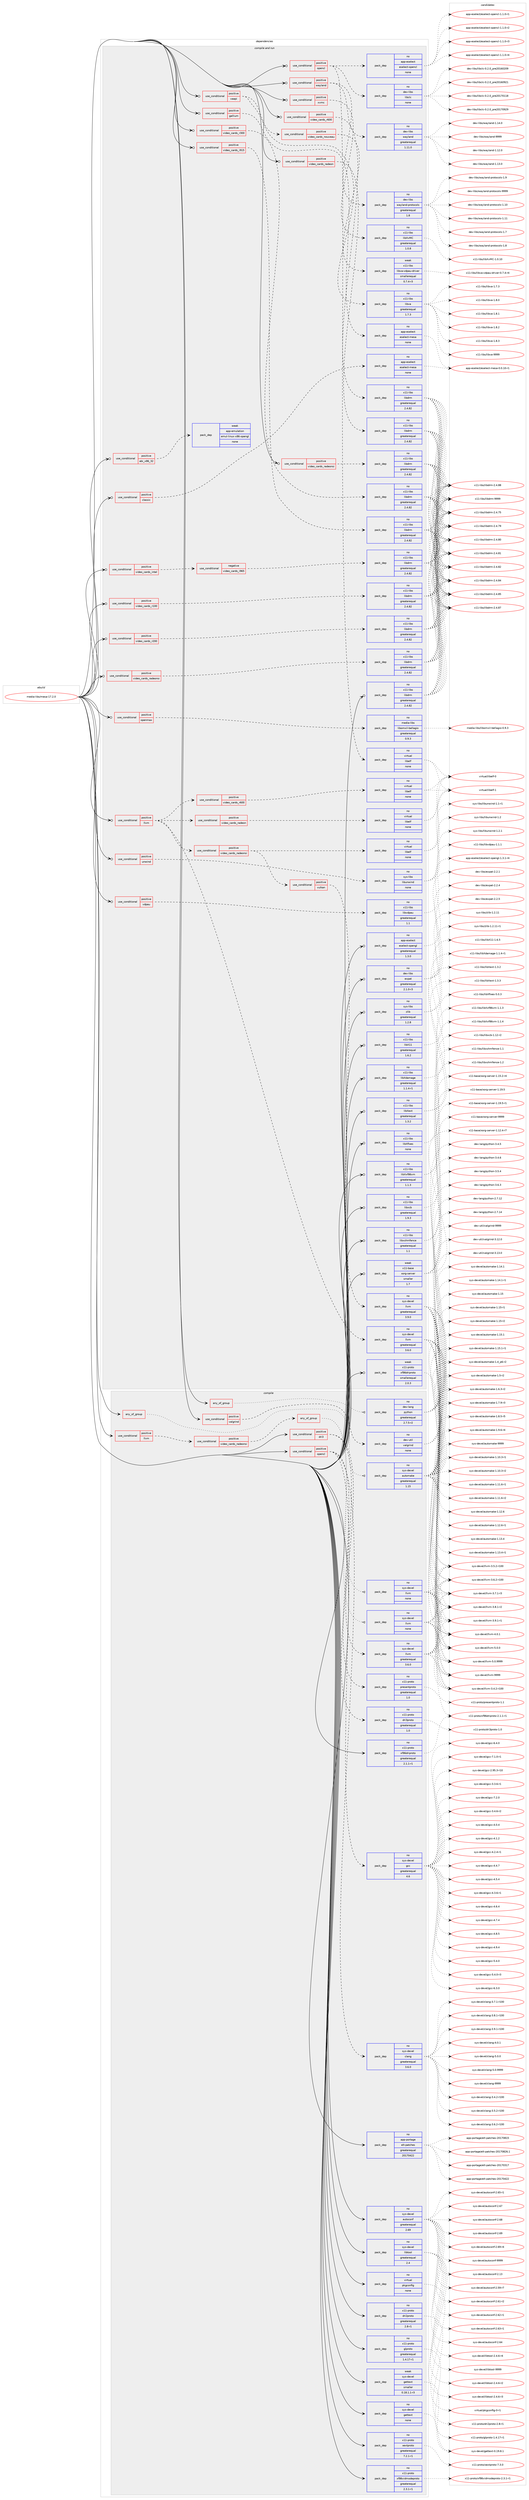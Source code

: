 digraph prolog {

# *************
# Graph options
# *************

newrank=true;
concentrate=true;
compound=true;
graph [rankdir=LR,fontname=Helvetica,fontsize=10,ranksep=1.5];#, ranksep=2.5, nodesep=0.2];
edge  [arrowhead=vee];
node  [fontname=Helvetica,fontsize=10];

# **********
# The ebuild
# **********

subgraph cluster_leftcol {
color=gray;
rank=same;
label=<<i>ebuild</i>>;
id [label="media-libs/mesa-17.2.0", color=red, width=4, href="../media-libs/mesa-17.2.0.svg"];
}

# ****************
# The dependencies
# ****************

subgraph cluster_midcol {
color=gray;
label=<<i>dependencies</i>>;
subgraph cluster_compile {
fillcolor="#eeeeee";
style=filled;
label=<<i>compile</i>>;
subgraph any5655 {
dependency367110 [label=<<TABLE BORDER="0" CELLBORDER="1" CELLSPACING="0" CELLPADDING="4"><TR><TD CELLPADDING="10">any_of_group</TD></TR></TABLE>>, shape=none, color=red];subgraph pack270813 {
dependency367111 [label=<<TABLE BORDER="0" CELLBORDER="1" CELLSPACING="0" CELLPADDING="4" WIDTH="220"><TR><TD ROWSPAN="6" CELLPADDING="30">pack_dep</TD></TR><TR><TD WIDTH="110">no</TD></TR><TR><TD>dev-lang</TD></TR><TR><TD>python</TD></TR><TR><TD>greaterequal</TD></TR><TR><TD>2.7.5-r2</TD></TR></TABLE>>, shape=none, color=blue];
}
dependency367110:e -> dependency367111:w [weight=20,style="dotted",arrowhead="oinv"];
}
id:e -> dependency367110:w [weight=20,style="solid",arrowhead="vee"];
subgraph any5656 {
dependency367112 [label=<<TABLE BORDER="0" CELLBORDER="1" CELLSPACING="0" CELLPADDING="4"><TR><TD CELLPADDING="10">any_of_group</TD></TR></TABLE>>, shape=none, color=red];subgraph pack270814 {
dependency367113 [label=<<TABLE BORDER="0" CELLBORDER="1" CELLSPACING="0" CELLPADDING="4" WIDTH="220"><TR><TD ROWSPAN="6" CELLPADDING="30">pack_dep</TD></TR><TR><TD WIDTH="110">no</TD></TR><TR><TD>sys-devel</TD></TR><TR><TD>automake</TD></TR><TR><TD>greaterequal</TD></TR><TR><TD>1.15</TD></TR></TABLE>>, shape=none, color=blue];
}
dependency367112:e -> dependency367113:w [weight=20,style="dotted",arrowhead="oinv"];
}
id:e -> dependency367112:w [weight=20,style="solid",arrowhead="vee"];
subgraph cond90501 {
dependency367114 [label=<<TABLE BORDER="0" CELLBORDER="1" CELLSPACING="0" CELLPADDING="4"><TR><TD ROWSPAN="3" CELLPADDING="10">use_conditional</TD></TR><TR><TD>positive</TD></TR><TR><TD>dri3</TD></TR></TABLE>>, shape=none, color=red];
subgraph pack270815 {
dependency367115 [label=<<TABLE BORDER="0" CELLBORDER="1" CELLSPACING="0" CELLPADDING="4" WIDTH="220"><TR><TD ROWSPAN="6" CELLPADDING="30">pack_dep</TD></TR><TR><TD WIDTH="110">no</TD></TR><TR><TD>x11-proto</TD></TR><TR><TD>dri3proto</TD></TR><TR><TD>greaterequal</TD></TR><TR><TD>1.0</TD></TR></TABLE>>, shape=none, color=blue];
}
dependency367114:e -> dependency367115:w [weight=20,style="dashed",arrowhead="vee"];
subgraph pack270816 {
dependency367116 [label=<<TABLE BORDER="0" CELLBORDER="1" CELLSPACING="0" CELLPADDING="4" WIDTH="220"><TR><TD ROWSPAN="6" CELLPADDING="30">pack_dep</TD></TR><TR><TD WIDTH="110">no</TD></TR><TR><TD>x11-proto</TD></TR><TR><TD>presentproto</TD></TR><TR><TD>greaterequal</TD></TR><TR><TD>1.0</TD></TR></TABLE>>, shape=none, color=blue];
}
dependency367114:e -> dependency367116:w [weight=20,style="dashed",arrowhead="vee"];
}
id:e -> dependency367114:w [weight=20,style="solid",arrowhead="vee"];
subgraph cond90502 {
dependency367117 [label=<<TABLE BORDER="0" CELLBORDER="1" CELLSPACING="0" CELLPADDING="4"><TR><TD ROWSPAN="3" CELLPADDING="10">use_conditional</TD></TR><TR><TD>positive</TD></TR><TR><TD>llvm</TD></TR></TABLE>>, shape=none, color=red];
subgraph cond90503 {
dependency367118 [label=<<TABLE BORDER="0" CELLBORDER="1" CELLSPACING="0" CELLPADDING="4"><TR><TD ROWSPAN="3" CELLPADDING="10">use_conditional</TD></TR><TR><TD>positive</TD></TR><TR><TD>video_cards_radeonsi</TD></TR></TABLE>>, shape=none, color=red];
subgraph any5657 {
dependency367119 [label=<<TABLE BORDER="0" CELLBORDER="1" CELLSPACING="0" CELLPADDING="4"><TR><TD CELLPADDING="10">any_of_group</TD></TR></TABLE>>, shape=none, color=red];subgraph pack270817 {
dependency367120 [label=<<TABLE BORDER="0" CELLBORDER="1" CELLSPACING="0" CELLPADDING="4" WIDTH="220"><TR><TD ROWSPAN="6" CELLPADDING="30">pack_dep</TD></TR><TR><TD WIDTH="110">no</TD></TR><TR><TD>sys-devel</TD></TR><TR><TD>llvm</TD></TR><TR><TD>none</TD></TR><TR><TD></TD></TR></TABLE>>, shape=none, color=blue];
}
dependency367119:e -> dependency367120:w [weight=20,style="dotted",arrowhead="oinv"];
subgraph pack270818 {
dependency367121 [label=<<TABLE BORDER="0" CELLBORDER="1" CELLSPACING="0" CELLPADDING="4" WIDTH="220"><TR><TD ROWSPAN="6" CELLPADDING="30">pack_dep</TD></TR><TR><TD WIDTH="110">no</TD></TR><TR><TD>sys-devel</TD></TR><TR><TD>llvm</TD></TR><TR><TD>none</TD></TR><TR><TD></TD></TR></TABLE>>, shape=none, color=blue];
}
dependency367119:e -> dependency367121:w [weight=20,style="dotted",arrowhead="oinv"];
}
dependency367118:e -> dependency367119:w [weight=20,style="dashed",arrowhead="vee"];
}
dependency367117:e -> dependency367118:w [weight=20,style="dashed",arrowhead="vee"];
}
id:e -> dependency367117:w [weight=20,style="solid",arrowhead="vee"];
subgraph cond90504 {
dependency367122 [label=<<TABLE BORDER="0" CELLBORDER="1" CELLSPACING="0" CELLPADDING="4"><TR><TD ROWSPAN="3" CELLPADDING="10">use_conditional</TD></TR><TR><TD>positive</TD></TR><TR><TD>opencl</TD></TR></TABLE>>, shape=none, color=red];
subgraph pack270819 {
dependency367123 [label=<<TABLE BORDER="0" CELLBORDER="1" CELLSPACING="0" CELLPADDING="4" WIDTH="220"><TR><TD ROWSPAN="6" CELLPADDING="30">pack_dep</TD></TR><TR><TD WIDTH="110">no</TD></TR><TR><TD>sys-devel</TD></TR><TR><TD>llvm</TD></TR><TR><TD>greaterequal</TD></TR><TR><TD>3.6.0</TD></TR></TABLE>>, shape=none, color=blue];
}
dependency367122:e -> dependency367123:w [weight=20,style="dashed",arrowhead="vee"];
subgraph pack270820 {
dependency367124 [label=<<TABLE BORDER="0" CELLBORDER="1" CELLSPACING="0" CELLPADDING="4" WIDTH="220"><TR><TD ROWSPAN="6" CELLPADDING="30">pack_dep</TD></TR><TR><TD WIDTH="110">no</TD></TR><TR><TD>sys-devel</TD></TR><TR><TD>clang</TD></TR><TR><TD>greaterequal</TD></TR><TR><TD>3.6.0</TD></TR></TABLE>>, shape=none, color=blue];
}
dependency367122:e -> dependency367124:w [weight=20,style="dashed",arrowhead="vee"];
subgraph pack270821 {
dependency367125 [label=<<TABLE BORDER="0" CELLBORDER="1" CELLSPACING="0" CELLPADDING="4" WIDTH="220"><TR><TD ROWSPAN="6" CELLPADDING="30">pack_dep</TD></TR><TR><TD WIDTH="110">no</TD></TR><TR><TD>sys-devel</TD></TR><TR><TD>gcc</TD></TR><TR><TD>greaterequal</TD></TR><TR><TD>4.6</TD></TR></TABLE>>, shape=none, color=blue];
}
dependency367122:e -> dependency367125:w [weight=20,style="dashed",arrowhead="vee"];
}
id:e -> dependency367122:w [weight=20,style="solid",arrowhead="vee"];
subgraph cond90505 {
dependency367126 [label=<<TABLE BORDER="0" CELLBORDER="1" CELLSPACING="0" CELLPADDING="4"><TR><TD ROWSPAN="3" CELLPADDING="10">use_conditional</TD></TR><TR><TD>positive</TD></TR><TR><TD>valgrind</TD></TR></TABLE>>, shape=none, color=red];
subgraph pack270822 {
dependency367127 [label=<<TABLE BORDER="0" CELLBORDER="1" CELLSPACING="0" CELLPADDING="4" WIDTH="220"><TR><TD ROWSPAN="6" CELLPADDING="30">pack_dep</TD></TR><TR><TD WIDTH="110">no</TD></TR><TR><TD>dev-util</TD></TR><TR><TD>valgrind</TD></TR><TR><TD>none</TD></TR><TR><TD></TD></TR></TABLE>>, shape=none, color=blue];
}
dependency367126:e -> dependency367127:w [weight=20,style="dashed",arrowhead="vee"];
}
id:e -> dependency367126:w [weight=20,style="solid",arrowhead="vee"];
subgraph pack270823 {
dependency367128 [label=<<TABLE BORDER="0" CELLBORDER="1" CELLSPACING="0" CELLPADDING="4" WIDTH="220"><TR><TD ROWSPAN="6" CELLPADDING="30">pack_dep</TD></TR><TR><TD WIDTH="110">no</TD></TR><TR><TD>app-portage</TD></TR><TR><TD>elt-patches</TD></TR><TR><TD>greaterequal</TD></TR><TR><TD>20170422</TD></TR></TABLE>>, shape=none, color=blue];
}
id:e -> dependency367128:w [weight=20,style="solid",arrowhead="vee"];
subgraph pack270824 {
dependency367129 [label=<<TABLE BORDER="0" CELLBORDER="1" CELLSPACING="0" CELLPADDING="4" WIDTH="220"><TR><TD ROWSPAN="6" CELLPADDING="30">pack_dep</TD></TR><TR><TD WIDTH="110">no</TD></TR><TR><TD>sys-devel</TD></TR><TR><TD>autoconf</TD></TR><TR><TD>greaterequal</TD></TR><TR><TD>2.69</TD></TR></TABLE>>, shape=none, color=blue];
}
id:e -> dependency367129:w [weight=20,style="solid",arrowhead="vee"];
subgraph pack270825 {
dependency367130 [label=<<TABLE BORDER="0" CELLBORDER="1" CELLSPACING="0" CELLPADDING="4" WIDTH="220"><TR><TD ROWSPAN="6" CELLPADDING="30">pack_dep</TD></TR><TR><TD WIDTH="110">no</TD></TR><TR><TD>sys-devel</TD></TR><TR><TD>gettext</TD></TR><TR><TD>none</TD></TR><TR><TD></TD></TR></TABLE>>, shape=none, color=blue];
}
id:e -> dependency367130:w [weight=20,style="solid",arrowhead="vee"];
subgraph pack270826 {
dependency367131 [label=<<TABLE BORDER="0" CELLBORDER="1" CELLSPACING="0" CELLPADDING="4" WIDTH="220"><TR><TD ROWSPAN="6" CELLPADDING="30">pack_dep</TD></TR><TR><TD WIDTH="110">no</TD></TR><TR><TD>sys-devel</TD></TR><TR><TD>libtool</TD></TR><TR><TD>greaterequal</TD></TR><TR><TD>2.4</TD></TR></TABLE>>, shape=none, color=blue];
}
id:e -> dependency367131:w [weight=20,style="solid",arrowhead="vee"];
subgraph pack270827 {
dependency367132 [label=<<TABLE BORDER="0" CELLBORDER="1" CELLSPACING="0" CELLPADDING="4" WIDTH="220"><TR><TD ROWSPAN="6" CELLPADDING="30">pack_dep</TD></TR><TR><TD WIDTH="110">no</TD></TR><TR><TD>virtual</TD></TR><TR><TD>pkgconfig</TD></TR><TR><TD>none</TD></TR><TR><TD></TD></TR></TABLE>>, shape=none, color=blue];
}
id:e -> dependency367132:w [weight=20,style="solid",arrowhead="vee"];
subgraph pack270828 {
dependency367133 [label=<<TABLE BORDER="0" CELLBORDER="1" CELLSPACING="0" CELLPADDING="4" WIDTH="220"><TR><TD ROWSPAN="6" CELLPADDING="30">pack_dep</TD></TR><TR><TD WIDTH="110">no</TD></TR><TR><TD>x11-proto</TD></TR><TR><TD>dri2proto</TD></TR><TR><TD>greaterequal</TD></TR><TR><TD>2.8-r1</TD></TR></TABLE>>, shape=none, color=blue];
}
id:e -> dependency367133:w [weight=20,style="solid",arrowhead="vee"];
subgraph pack270829 {
dependency367134 [label=<<TABLE BORDER="0" CELLBORDER="1" CELLSPACING="0" CELLPADDING="4" WIDTH="220"><TR><TD ROWSPAN="6" CELLPADDING="30">pack_dep</TD></TR><TR><TD WIDTH="110">no</TD></TR><TR><TD>x11-proto</TD></TR><TR><TD>glproto</TD></TR><TR><TD>greaterequal</TD></TR><TR><TD>1.4.17-r1</TD></TR></TABLE>>, shape=none, color=blue];
}
id:e -> dependency367134:w [weight=20,style="solid",arrowhead="vee"];
subgraph pack270830 {
dependency367135 [label=<<TABLE BORDER="0" CELLBORDER="1" CELLSPACING="0" CELLPADDING="4" WIDTH="220"><TR><TD ROWSPAN="6" CELLPADDING="30">pack_dep</TD></TR><TR><TD WIDTH="110">no</TD></TR><TR><TD>x11-proto</TD></TR><TR><TD>xextproto</TD></TR><TR><TD>greaterequal</TD></TR><TR><TD>7.2.1-r1</TD></TR></TABLE>>, shape=none, color=blue];
}
id:e -> dependency367135:w [weight=20,style="solid",arrowhead="vee"];
subgraph pack270831 {
dependency367136 [label=<<TABLE BORDER="0" CELLBORDER="1" CELLSPACING="0" CELLPADDING="4" WIDTH="220"><TR><TD ROWSPAN="6" CELLPADDING="30">pack_dep</TD></TR><TR><TD WIDTH="110">no</TD></TR><TR><TD>x11-proto</TD></TR><TR><TD>xf86driproto</TD></TR><TR><TD>greaterequal</TD></TR><TR><TD>2.1.1-r1</TD></TR></TABLE>>, shape=none, color=blue];
}
id:e -> dependency367136:w [weight=20,style="solid",arrowhead="vee"];
subgraph pack270832 {
dependency367137 [label=<<TABLE BORDER="0" CELLBORDER="1" CELLSPACING="0" CELLPADDING="4" WIDTH="220"><TR><TD ROWSPAN="6" CELLPADDING="30">pack_dep</TD></TR><TR><TD WIDTH="110">no</TD></TR><TR><TD>x11-proto</TD></TR><TR><TD>xf86vidmodeproto</TD></TR><TR><TD>greaterequal</TD></TR><TR><TD>2.3.1-r1</TD></TR></TABLE>>, shape=none, color=blue];
}
id:e -> dependency367137:w [weight=20,style="solid",arrowhead="vee"];
subgraph pack270833 {
dependency367138 [label=<<TABLE BORDER="0" CELLBORDER="1" CELLSPACING="0" CELLPADDING="4" WIDTH="220"><TR><TD ROWSPAN="6" CELLPADDING="30">pack_dep</TD></TR><TR><TD WIDTH="110">weak</TD></TR><TR><TD>sys-devel</TD></TR><TR><TD>gettext</TD></TR><TR><TD>smaller</TD></TR><TR><TD>0.18.1.1-r3</TD></TR></TABLE>>, shape=none, color=blue];
}
id:e -> dependency367138:w [weight=20,style="solid",arrowhead="vee"];
}
subgraph cluster_compileandrun {
fillcolor="#eeeeee";
style=filled;
label=<<i>compile and run</i>>;
subgraph cond90506 {
dependency367139 [label=<<TABLE BORDER="0" CELLBORDER="1" CELLSPACING="0" CELLPADDING="4"><TR><TD ROWSPAN="3" CELLPADDING="10">use_conditional</TD></TR><TR><TD>positive</TD></TR><TR><TD>abi_x86_32</TD></TR></TABLE>>, shape=none, color=red];
subgraph pack270834 {
dependency367140 [label=<<TABLE BORDER="0" CELLBORDER="1" CELLSPACING="0" CELLPADDING="4" WIDTH="220"><TR><TD ROWSPAN="6" CELLPADDING="30">pack_dep</TD></TR><TR><TD WIDTH="110">weak</TD></TR><TR><TD>app-emulation</TD></TR><TR><TD>emul-linux-x86-opengl</TD></TR><TR><TD>none</TD></TR><TR><TD></TD></TR></TABLE>>, shape=none, color=blue];
}
dependency367139:e -> dependency367140:w [weight=20,style="dashed",arrowhead="vee"];
}
id:e -> dependency367139:w [weight=20,style="solid",arrowhead="odotvee"];
subgraph cond90507 {
dependency367141 [label=<<TABLE BORDER="0" CELLBORDER="1" CELLSPACING="0" CELLPADDING="4"><TR><TD ROWSPAN="3" CELLPADDING="10">use_conditional</TD></TR><TR><TD>positive</TD></TR><TR><TD>classic</TD></TR></TABLE>>, shape=none, color=red];
subgraph pack270835 {
dependency367142 [label=<<TABLE BORDER="0" CELLBORDER="1" CELLSPACING="0" CELLPADDING="4" WIDTH="220"><TR><TD ROWSPAN="6" CELLPADDING="30">pack_dep</TD></TR><TR><TD WIDTH="110">no</TD></TR><TR><TD>app-eselect</TD></TR><TR><TD>eselect-mesa</TD></TR><TR><TD>none</TD></TR><TR><TD></TD></TR></TABLE>>, shape=none, color=blue];
}
dependency367141:e -> dependency367142:w [weight=20,style="dashed",arrowhead="vee"];
}
id:e -> dependency367141:w [weight=20,style="solid",arrowhead="odotvee"];
subgraph cond90508 {
dependency367143 [label=<<TABLE BORDER="0" CELLBORDER="1" CELLSPACING="0" CELLPADDING="4"><TR><TD ROWSPAN="3" CELLPADDING="10">use_conditional</TD></TR><TR><TD>positive</TD></TR><TR><TD>gallium</TD></TR></TABLE>>, shape=none, color=red];
subgraph pack270836 {
dependency367144 [label=<<TABLE BORDER="0" CELLBORDER="1" CELLSPACING="0" CELLPADDING="4" WIDTH="220"><TR><TD ROWSPAN="6" CELLPADDING="30">pack_dep</TD></TR><TR><TD WIDTH="110">no</TD></TR><TR><TD>app-eselect</TD></TR><TR><TD>eselect-mesa</TD></TR><TR><TD>none</TD></TR><TR><TD></TD></TR></TABLE>>, shape=none, color=blue];
}
dependency367143:e -> dependency367144:w [weight=20,style="dashed",arrowhead="vee"];
}
id:e -> dependency367143:w [weight=20,style="solid",arrowhead="odotvee"];
subgraph cond90509 {
dependency367145 [label=<<TABLE BORDER="0" CELLBORDER="1" CELLSPACING="0" CELLPADDING="4"><TR><TD ROWSPAN="3" CELLPADDING="10">use_conditional</TD></TR><TR><TD>positive</TD></TR><TR><TD>llvm</TD></TR></TABLE>>, shape=none, color=red];
subgraph cond90510 {
dependency367146 [label=<<TABLE BORDER="0" CELLBORDER="1" CELLSPACING="0" CELLPADDING="4"><TR><TD ROWSPAN="3" CELLPADDING="10">use_conditional</TD></TR><TR><TD>positive</TD></TR><TR><TD>video_cards_radeonsi</TD></TR></TABLE>>, shape=none, color=red];
subgraph pack270837 {
dependency367147 [label=<<TABLE BORDER="0" CELLBORDER="1" CELLSPACING="0" CELLPADDING="4" WIDTH="220"><TR><TD ROWSPAN="6" CELLPADDING="30">pack_dep</TD></TR><TR><TD WIDTH="110">no</TD></TR><TR><TD>virtual</TD></TR><TR><TD>libelf</TD></TR><TR><TD>none</TD></TR><TR><TD></TD></TR></TABLE>>, shape=none, color=blue];
}
dependency367146:e -> dependency367147:w [weight=20,style="dashed",arrowhead="vee"];
subgraph cond90511 {
dependency367148 [label=<<TABLE BORDER="0" CELLBORDER="1" CELLSPACING="0" CELLPADDING="4"><TR><TD ROWSPAN="3" CELLPADDING="10">use_conditional</TD></TR><TR><TD>positive</TD></TR><TR><TD>vulkan</TD></TR></TABLE>>, shape=none, color=red];
subgraph pack270838 {
dependency367149 [label=<<TABLE BORDER="0" CELLBORDER="1" CELLSPACING="0" CELLPADDING="4" WIDTH="220"><TR><TD ROWSPAN="6" CELLPADDING="30">pack_dep</TD></TR><TR><TD WIDTH="110">no</TD></TR><TR><TD>sys-devel</TD></TR><TR><TD>llvm</TD></TR><TR><TD>greaterequal</TD></TR><TR><TD>3.9.0</TD></TR></TABLE>>, shape=none, color=blue];
}
dependency367148:e -> dependency367149:w [weight=20,style="dashed",arrowhead="vee"];
}
dependency367146:e -> dependency367148:w [weight=20,style="dashed",arrowhead="vee"];
}
dependency367145:e -> dependency367146:w [weight=20,style="dashed",arrowhead="vee"];
subgraph cond90512 {
dependency367150 [label=<<TABLE BORDER="0" CELLBORDER="1" CELLSPACING="0" CELLPADDING="4"><TR><TD ROWSPAN="3" CELLPADDING="10">use_conditional</TD></TR><TR><TD>positive</TD></TR><TR><TD>video_cards_r600</TD></TR></TABLE>>, shape=none, color=red];
subgraph pack270839 {
dependency367151 [label=<<TABLE BORDER="0" CELLBORDER="1" CELLSPACING="0" CELLPADDING="4" WIDTH="220"><TR><TD ROWSPAN="6" CELLPADDING="30">pack_dep</TD></TR><TR><TD WIDTH="110">no</TD></TR><TR><TD>virtual</TD></TR><TR><TD>libelf</TD></TR><TR><TD>none</TD></TR><TR><TD></TD></TR></TABLE>>, shape=none, color=blue];
}
dependency367150:e -> dependency367151:w [weight=20,style="dashed",arrowhead="vee"];
}
dependency367145:e -> dependency367150:w [weight=20,style="dashed",arrowhead="vee"];
subgraph cond90513 {
dependency367152 [label=<<TABLE BORDER="0" CELLBORDER="1" CELLSPACING="0" CELLPADDING="4"><TR><TD ROWSPAN="3" CELLPADDING="10">use_conditional</TD></TR><TR><TD>positive</TD></TR><TR><TD>video_cards_radeon</TD></TR></TABLE>>, shape=none, color=red];
subgraph pack270840 {
dependency367153 [label=<<TABLE BORDER="0" CELLBORDER="1" CELLSPACING="0" CELLPADDING="4" WIDTH="220"><TR><TD ROWSPAN="6" CELLPADDING="30">pack_dep</TD></TR><TR><TD WIDTH="110">no</TD></TR><TR><TD>virtual</TD></TR><TR><TD>libelf</TD></TR><TR><TD>none</TD></TR><TR><TD></TD></TR></TABLE>>, shape=none, color=blue];
}
dependency367152:e -> dependency367153:w [weight=20,style="dashed",arrowhead="vee"];
}
dependency367145:e -> dependency367152:w [weight=20,style="dashed",arrowhead="vee"];
subgraph pack270841 {
dependency367154 [label=<<TABLE BORDER="0" CELLBORDER="1" CELLSPACING="0" CELLPADDING="4" WIDTH="220"><TR><TD ROWSPAN="6" CELLPADDING="30">pack_dep</TD></TR><TR><TD WIDTH="110">no</TD></TR><TR><TD>sys-devel</TD></TR><TR><TD>llvm</TD></TR><TR><TD>greaterequal</TD></TR><TR><TD>3.6.0</TD></TR></TABLE>>, shape=none, color=blue];
}
dependency367145:e -> dependency367154:w [weight=20,style="dashed",arrowhead="vee"];
}
id:e -> dependency367145:w [weight=20,style="solid",arrowhead="odotvee"];
subgraph cond90514 {
dependency367155 [label=<<TABLE BORDER="0" CELLBORDER="1" CELLSPACING="0" CELLPADDING="4"><TR><TD ROWSPAN="3" CELLPADDING="10">use_conditional</TD></TR><TR><TD>positive</TD></TR><TR><TD>opencl</TD></TR></TABLE>>, shape=none, color=red];
subgraph pack270842 {
dependency367156 [label=<<TABLE BORDER="0" CELLBORDER="1" CELLSPACING="0" CELLPADDING="4" WIDTH="220"><TR><TD ROWSPAN="6" CELLPADDING="30">pack_dep</TD></TR><TR><TD WIDTH="110">no</TD></TR><TR><TD>app-eselect</TD></TR><TR><TD>eselect-opencl</TD></TR><TR><TD>none</TD></TR><TR><TD></TD></TR></TABLE>>, shape=none, color=blue];
}
dependency367155:e -> dependency367156:w [weight=20,style="dashed",arrowhead="vee"];
subgraph pack270843 {
dependency367157 [label=<<TABLE BORDER="0" CELLBORDER="1" CELLSPACING="0" CELLPADDING="4" WIDTH="220"><TR><TD ROWSPAN="6" CELLPADDING="30">pack_dep</TD></TR><TR><TD WIDTH="110">no</TD></TR><TR><TD>dev-libs</TD></TR><TR><TD>libclc</TD></TR><TR><TD>none</TD></TR><TR><TD></TD></TR></TABLE>>, shape=none, color=blue];
}
dependency367155:e -> dependency367157:w [weight=20,style="dashed",arrowhead="vee"];
subgraph pack270844 {
dependency367158 [label=<<TABLE BORDER="0" CELLBORDER="1" CELLSPACING="0" CELLPADDING="4" WIDTH="220"><TR><TD ROWSPAN="6" CELLPADDING="30">pack_dep</TD></TR><TR><TD WIDTH="110">no</TD></TR><TR><TD>virtual</TD></TR><TR><TD>libelf</TD></TR><TR><TD>none</TD></TR><TR><TD></TD></TR></TABLE>>, shape=none, color=blue];
}
dependency367155:e -> dependency367158:w [weight=20,style="dashed",arrowhead="vee"];
}
id:e -> dependency367155:w [weight=20,style="solid",arrowhead="odotvee"];
subgraph cond90515 {
dependency367159 [label=<<TABLE BORDER="0" CELLBORDER="1" CELLSPACING="0" CELLPADDING="4"><TR><TD ROWSPAN="3" CELLPADDING="10">use_conditional</TD></TR><TR><TD>positive</TD></TR><TR><TD>openmax</TD></TR></TABLE>>, shape=none, color=red];
subgraph pack270845 {
dependency367160 [label=<<TABLE BORDER="0" CELLBORDER="1" CELLSPACING="0" CELLPADDING="4" WIDTH="220"><TR><TD ROWSPAN="6" CELLPADDING="30">pack_dep</TD></TR><TR><TD WIDTH="110">no</TD></TR><TR><TD>media-libs</TD></TR><TR><TD>libomxil-bellagio</TD></TR><TR><TD>greaterequal</TD></TR><TR><TD>0.9.3</TD></TR></TABLE>>, shape=none, color=blue];
}
dependency367159:e -> dependency367160:w [weight=20,style="dashed",arrowhead="vee"];
}
id:e -> dependency367159:w [weight=20,style="solid",arrowhead="odotvee"];
subgraph cond90516 {
dependency367161 [label=<<TABLE BORDER="0" CELLBORDER="1" CELLSPACING="0" CELLPADDING="4"><TR><TD ROWSPAN="3" CELLPADDING="10">use_conditional</TD></TR><TR><TD>positive</TD></TR><TR><TD>unwind</TD></TR></TABLE>>, shape=none, color=red];
subgraph pack270846 {
dependency367162 [label=<<TABLE BORDER="0" CELLBORDER="1" CELLSPACING="0" CELLPADDING="4" WIDTH="220"><TR><TD ROWSPAN="6" CELLPADDING="30">pack_dep</TD></TR><TR><TD WIDTH="110">no</TD></TR><TR><TD>sys-libs</TD></TR><TR><TD>libunwind</TD></TR><TR><TD>none</TD></TR><TR><TD></TD></TR></TABLE>>, shape=none, color=blue];
}
dependency367161:e -> dependency367162:w [weight=20,style="dashed",arrowhead="vee"];
}
id:e -> dependency367161:w [weight=20,style="solid",arrowhead="odotvee"];
subgraph cond90517 {
dependency367163 [label=<<TABLE BORDER="0" CELLBORDER="1" CELLSPACING="0" CELLPADDING="4"><TR><TD ROWSPAN="3" CELLPADDING="10">use_conditional</TD></TR><TR><TD>positive</TD></TR><TR><TD>vaapi</TD></TR></TABLE>>, shape=none, color=red];
subgraph pack270847 {
dependency367164 [label=<<TABLE BORDER="0" CELLBORDER="1" CELLSPACING="0" CELLPADDING="4" WIDTH="220"><TR><TD ROWSPAN="6" CELLPADDING="30">pack_dep</TD></TR><TR><TD WIDTH="110">no</TD></TR><TR><TD>x11-libs</TD></TR><TR><TD>libva</TD></TR><TR><TD>greaterequal</TD></TR><TR><TD>1.7.3</TD></TR></TABLE>>, shape=none, color=blue];
}
dependency367163:e -> dependency367164:w [weight=20,style="dashed",arrowhead="vee"];
subgraph cond90518 {
dependency367165 [label=<<TABLE BORDER="0" CELLBORDER="1" CELLSPACING="0" CELLPADDING="4"><TR><TD ROWSPAN="3" CELLPADDING="10">use_conditional</TD></TR><TR><TD>positive</TD></TR><TR><TD>video_cards_nouveau</TD></TR></TABLE>>, shape=none, color=red];
subgraph pack270848 {
dependency367166 [label=<<TABLE BORDER="0" CELLBORDER="1" CELLSPACING="0" CELLPADDING="4" WIDTH="220"><TR><TD ROWSPAN="6" CELLPADDING="30">pack_dep</TD></TR><TR><TD WIDTH="110">weak</TD></TR><TR><TD>x11-libs</TD></TR><TR><TD>libva-vdpau-driver</TD></TR><TR><TD>smallerequal</TD></TR><TR><TD>0.7.4-r3</TD></TR></TABLE>>, shape=none, color=blue];
}
dependency367165:e -> dependency367166:w [weight=20,style="dashed",arrowhead="vee"];
}
dependency367163:e -> dependency367165:w [weight=20,style="dashed",arrowhead="vee"];
}
id:e -> dependency367163:w [weight=20,style="solid",arrowhead="odotvee"];
subgraph cond90519 {
dependency367167 [label=<<TABLE BORDER="0" CELLBORDER="1" CELLSPACING="0" CELLPADDING="4"><TR><TD ROWSPAN="3" CELLPADDING="10">use_conditional</TD></TR><TR><TD>positive</TD></TR><TR><TD>vdpau</TD></TR></TABLE>>, shape=none, color=red];
subgraph pack270849 {
dependency367168 [label=<<TABLE BORDER="0" CELLBORDER="1" CELLSPACING="0" CELLPADDING="4" WIDTH="220"><TR><TD ROWSPAN="6" CELLPADDING="30">pack_dep</TD></TR><TR><TD WIDTH="110">no</TD></TR><TR><TD>x11-libs</TD></TR><TR><TD>libvdpau</TD></TR><TR><TD>greaterequal</TD></TR><TR><TD>1.1</TD></TR></TABLE>>, shape=none, color=blue];
}
dependency367167:e -> dependency367168:w [weight=20,style="dashed",arrowhead="vee"];
}
id:e -> dependency367167:w [weight=20,style="solid",arrowhead="odotvee"];
subgraph cond90520 {
dependency367169 [label=<<TABLE BORDER="0" CELLBORDER="1" CELLSPACING="0" CELLPADDING="4"><TR><TD ROWSPAN="3" CELLPADDING="10">use_conditional</TD></TR><TR><TD>positive</TD></TR><TR><TD>video_cards_i915</TD></TR></TABLE>>, shape=none, color=red];
subgraph pack270850 {
dependency367170 [label=<<TABLE BORDER="0" CELLBORDER="1" CELLSPACING="0" CELLPADDING="4" WIDTH="220"><TR><TD ROWSPAN="6" CELLPADDING="30">pack_dep</TD></TR><TR><TD WIDTH="110">no</TD></TR><TR><TD>x11-libs</TD></TR><TR><TD>libdrm</TD></TR><TR><TD>greaterequal</TD></TR><TR><TD>2.4.82</TD></TR></TABLE>>, shape=none, color=blue];
}
dependency367169:e -> dependency367170:w [weight=20,style="dashed",arrowhead="vee"];
}
id:e -> dependency367169:w [weight=20,style="solid",arrowhead="odotvee"];
subgraph cond90521 {
dependency367171 [label=<<TABLE BORDER="0" CELLBORDER="1" CELLSPACING="0" CELLPADDING="4"><TR><TD ROWSPAN="3" CELLPADDING="10">use_conditional</TD></TR><TR><TD>positive</TD></TR><TR><TD>video_cards_intel</TD></TR></TABLE>>, shape=none, color=red];
subgraph cond90522 {
dependency367172 [label=<<TABLE BORDER="0" CELLBORDER="1" CELLSPACING="0" CELLPADDING="4"><TR><TD ROWSPAN="3" CELLPADDING="10">use_conditional</TD></TR><TR><TD>negative</TD></TR><TR><TD>video_cards_i965</TD></TR></TABLE>>, shape=none, color=red];
subgraph pack270851 {
dependency367173 [label=<<TABLE BORDER="0" CELLBORDER="1" CELLSPACING="0" CELLPADDING="4" WIDTH="220"><TR><TD ROWSPAN="6" CELLPADDING="30">pack_dep</TD></TR><TR><TD WIDTH="110">no</TD></TR><TR><TD>x11-libs</TD></TR><TR><TD>libdrm</TD></TR><TR><TD>greaterequal</TD></TR><TR><TD>2.4.82</TD></TR></TABLE>>, shape=none, color=blue];
}
dependency367172:e -> dependency367173:w [weight=20,style="dashed",arrowhead="vee"];
}
dependency367171:e -> dependency367172:w [weight=20,style="dashed",arrowhead="vee"];
}
id:e -> dependency367171:w [weight=20,style="solid",arrowhead="odotvee"];
subgraph cond90523 {
dependency367174 [label=<<TABLE BORDER="0" CELLBORDER="1" CELLSPACING="0" CELLPADDING="4"><TR><TD ROWSPAN="3" CELLPADDING="10">use_conditional</TD></TR><TR><TD>positive</TD></TR><TR><TD>video_cards_r100</TD></TR></TABLE>>, shape=none, color=red];
subgraph pack270852 {
dependency367175 [label=<<TABLE BORDER="0" CELLBORDER="1" CELLSPACING="0" CELLPADDING="4" WIDTH="220"><TR><TD ROWSPAN="6" CELLPADDING="30">pack_dep</TD></TR><TR><TD WIDTH="110">no</TD></TR><TR><TD>x11-libs</TD></TR><TR><TD>libdrm</TD></TR><TR><TD>greaterequal</TD></TR><TR><TD>2.4.82</TD></TR></TABLE>>, shape=none, color=blue];
}
dependency367174:e -> dependency367175:w [weight=20,style="dashed",arrowhead="vee"];
}
id:e -> dependency367174:w [weight=20,style="solid",arrowhead="odotvee"];
subgraph cond90524 {
dependency367176 [label=<<TABLE BORDER="0" CELLBORDER="1" CELLSPACING="0" CELLPADDING="4"><TR><TD ROWSPAN="3" CELLPADDING="10">use_conditional</TD></TR><TR><TD>positive</TD></TR><TR><TD>video_cards_r200</TD></TR></TABLE>>, shape=none, color=red];
subgraph pack270853 {
dependency367177 [label=<<TABLE BORDER="0" CELLBORDER="1" CELLSPACING="0" CELLPADDING="4" WIDTH="220"><TR><TD ROWSPAN="6" CELLPADDING="30">pack_dep</TD></TR><TR><TD WIDTH="110">no</TD></TR><TR><TD>x11-libs</TD></TR><TR><TD>libdrm</TD></TR><TR><TD>greaterequal</TD></TR><TR><TD>2.4.82</TD></TR></TABLE>>, shape=none, color=blue];
}
dependency367176:e -> dependency367177:w [weight=20,style="dashed",arrowhead="vee"];
}
id:e -> dependency367176:w [weight=20,style="solid",arrowhead="odotvee"];
subgraph cond90525 {
dependency367178 [label=<<TABLE BORDER="0" CELLBORDER="1" CELLSPACING="0" CELLPADDING="4"><TR><TD ROWSPAN="3" CELLPADDING="10">use_conditional</TD></TR><TR><TD>positive</TD></TR><TR><TD>video_cards_r300</TD></TR></TABLE>>, shape=none, color=red];
subgraph pack270854 {
dependency367179 [label=<<TABLE BORDER="0" CELLBORDER="1" CELLSPACING="0" CELLPADDING="4" WIDTH="220"><TR><TD ROWSPAN="6" CELLPADDING="30">pack_dep</TD></TR><TR><TD WIDTH="110">no</TD></TR><TR><TD>x11-libs</TD></TR><TR><TD>libdrm</TD></TR><TR><TD>greaterequal</TD></TR><TR><TD>2.4.82</TD></TR></TABLE>>, shape=none, color=blue];
}
dependency367178:e -> dependency367179:w [weight=20,style="dashed",arrowhead="vee"];
}
id:e -> dependency367178:w [weight=20,style="solid",arrowhead="odotvee"];
subgraph cond90526 {
dependency367180 [label=<<TABLE BORDER="0" CELLBORDER="1" CELLSPACING="0" CELLPADDING="4"><TR><TD ROWSPAN="3" CELLPADDING="10">use_conditional</TD></TR><TR><TD>positive</TD></TR><TR><TD>video_cards_r600</TD></TR></TABLE>>, shape=none, color=red];
subgraph pack270855 {
dependency367181 [label=<<TABLE BORDER="0" CELLBORDER="1" CELLSPACING="0" CELLPADDING="4" WIDTH="220"><TR><TD ROWSPAN="6" CELLPADDING="30">pack_dep</TD></TR><TR><TD WIDTH="110">no</TD></TR><TR><TD>x11-libs</TD></TR><TR><TD>libdrm</TD></TR><TR><TD>greaterequal</TD></TR><TR><TD>2.4.82</TD></TR></TABLE>>, shape=none, color=blue];
}
dependency367180:e -> dependency367181:w [weight=20,style="dashed",arrowhead="vee"];
}
id:e -> dependency367180:w [weight=20,style="solid",arrowhead="odotvee"];
subgraph cond90527 {
dependency367182 [label=<<TABLE BORDER="0" CELLBORDER="1" CELLSPACING="0" CELLPADDING="4"><TR><TD ROWSPAN="3" CELLPADDING="10">use_conditional</TD></TR><TR><TD>positive</TD></TR><TR><TD>video_cards_radeon</TD></TR></TABLE>>, shape=none, color=red];
subgraph pack270856 {
dependency367183 [label=<<TABLE BORDER="0" CELLBORDER="1" CELLSPACING="0" CELLPADDING="4" WIDTH="220"><TR><TD ROWSPAN="6" CELLPADDING="30">pack_dep</TD></TR><TR><TD WIDTH="110">no</TD></TR><TR><TD>x11-libs</TD></TR><TR><TD>libdrm</TD></TR><TR><TD>greaterequal</TD></TR><TR><TD>2.4.82</TD></TR></TABLE>>, shape=none, color=blue];
}
dependency367182:e -> dependency367183:w [weight=20,style="dashed",arrowhead="vee"];
}
id:e -> dependency367182:w [weight=20,style="solid",arrowhead="odotvee"];
subgraph cond90528 {
dependency367184 [label=<<TABLE BORDER="0" CELLBORDER="1" CELLSPACING="0" CELLPADDING="4"><TR><TD ROWSPAN="3" CELLPADDING="10">use_conditional</TD></TR><TR><TD>positive</TD></TR><TR><TD>video_cards_radeonsi</TD></TR></TABLE>>, shape=none, color=red];
subgraph pack270857 {
dependency367185 [label=<<TABLE BORDER="0" CELLBORDER="1" CELLSPACING="0" CELLPADDING="4" WIDTH="220"><TR><TD ROWSPAN="6" CELLPADDING="30">pack_dep</TD></TR><TR><TD WIDTH="110">no</TD></TR><TR><TD>x11-libs</TD></TR><TR><TD>libdrm</TD></TR><TR><TD>greaterequal</TD></TR><TR><TD>2.4.82</TD></TR></TABLE>>, shape=none, color=blue];
}
dependency367184:e -> dependency367185:w [weight=20,style="dashed",arrowhead="vee"];
}
id:e -> dependency367184:w [weight=20,style="solid",arrowhead="odotvee"];
subgraph cond90529 {
dependency367186 [label=<<TABLE BORDER="0" CELLBORDER="1" CELLSPACING="0" CELLPADDING="4"><TR><TD ROWSPAN="3" CELLPADDING="10">use_conditional</TD></TR><TR><TD>positive</TD></TR><TR><TD>video_cards_radeonsi</TD></TR></TABLE>>, shape=none, color=red];
subgraph pack270858 {
dependency367187 [label=<<TABLE BORDER="0" CELLBORDER="1" CELLSPACING="0" CELLPADDING="4" WIDTH="220"><TR><TD ROWSPAN="6" CELLPADDING="30">pack_dep</TD></TR><TR><TD WIDTH="110">no</TD></TR><TR><TD>x11-libs</TD></TR><TR><TD>libdrm</TD></TR><TR><TD>greaterequal</TD></TR><TR><TD>2.4.82</TD></TR></TABLE>>, shape=none, color=blue];
}
dependency367186:e -> dependency367187:w [weight=20,style="dashed",arrowhead="vee"];
}
id:e -> dependency367186:w [weight=20,style="solid",arrowhead="odotvee"];
subgraph cond90530 {
dependency367188 [label=<<TABLE BORDER="0" CELLBORDER="1" CELLSPACING="0" CELLPADDING="4"><TR><TD ROWSPAN="3" CELLPADDING="10">use_conditional</TD></TR><TR><TD>positive</TD></TR><TR><TD>wayland</TD></TR></TABLE>>, shape=none, color=red];
subgraph pack270859 {
dependency367189 [label=<<TABLE BORDER="0" CELLBORDER="1" CELLSPACING="0" CELLPADDING="4" WIDTH="220"><TR><TD ROWSPAN="6" CELLPADDING="30">pack_dep</TD></TR><TR><TD WIDTH="110">no</TD></TR><TR><TD>dev-libs</TD></TR><TR><TD>wayland</TD></TR><TR><TD>greaterequal</TD></TR><TR><TD>1.11.0</TD></TR></TABLE>>, shape=none, color=blue];
}
dependency367188:e -> dependency367189:w [weight=20,style="dashed",arrowhead="vee"];
subgraph pack270860 {
dependency367190 [label=<<TABLE BORDER="0" CELLBORDER="1" CELLSPACING="0" CELLPADDING="4" WIDTH="220"><TR><TD ROWSPAN="6" CELLPADDING="30">pack_dep</TD></TR><TR><TD WIDTH="110">no</TD></TR><TR><TD>dev-libs</TD></TR><TR><TD>wayland-protocols</TD></TR><TR><TD>greaterequal</TD></TR><TR><TD>1.8</TD></TR></TABLE>>, shape=none, color=blue];
}
dependency367188:e -> dependency367190:w [weight=20,style="dashed",arrowhead="vee"];
}
id:e -> dependency367188:w [weight=20,style="solid",arrowhead="odotvee"];
subgraph cond90531 {
dependency367191 [label=<<TABLE BORDER="0" CELLBORDER="1" CELLSPACING="0" CELLPADDING="4"><TR><TD ROWSPAN="3" CELLPADDING="10">use_conditional</TD></TR><TR><TD>positive</TD></TR><TR><TD>xvmc</TD></TR></TABLE>>, shape=none, color=red];
subgraph pack270861 {
dependency367192 [label=<<TABLE BORDER="0" CELLBORDER="1" CELLSPACING="0" CELLPADDING="4" WIDTH="220"><TR><TD ROWSPAN="6" CELLPADDING="30">pack_dep</TD></TR><TR><TD WIDTH="110">no</TD></TR><TR><TD>x11-libs</TD></TR><TR><TD>libXvMC</TD></TR><TR><TD>greaterequal</TD></TR><TR><TD>1.0.8</TD></TR></TABLE>>, shape=none, color=blue];
}
dependency367191:e -> dependency367192:w [weight=20,style="dashed",arrowhead="vee"];
}
id:e -> dependency367191:w [weight=20,style="solid",arrowhead="odotvee"];
subgraph pack270862 {
dependency367193 [label=<<TABLE BORDER="0" CELLBORDER="1" CELLSPACING="0" CELLPADDING="4" WIDTH="220"><TR><TD ROWSPAN="6" CELLPADDING="30">pack_dep</TD></TR><TR><TD WIDTH="110">no</TD></TR><TR><TD>app-eselect</TD></TR><TR><TD>eselect-opengl</TD></TR><TR><TD>greaterequal</TD></TR><TR><TD>1.3.0</TD></TR></TABLE>>, shape=none, color=blue];
}
id:e -> dependency367193:w [weight=20,style="solid",arrowhead="odotvee"];
subgraph pack270863 {
dependency367194 [label=<<TABLE BORDER="0" CELLBORDER="1" CELLSPACING="0" CELLPADDING="4" WIDTH="220"><TR><TD ROWSPAN="6" CELLPADDING="30">pack_dep</TD></TR><TR><TD WIDTH="110">no</TD></TR><TR><TD>dev-libs</TD></TR><TR><TD>expat</TD></TR><TR><TD>greaterequal</TD></TR><TR><TD>2.1.0-r3</TD></TR></TABLE>>, shape=none, color=blue];
}
id:e -> dependency367194:w [weight=20,style="solid",arrowhead="odotvee"];
subgraph pack270864 {
dependency367195 [label=<<TABLE BORDER="0" CELLBORDER="1" CELLSPACING="0" CELLPADDING="4" WIDTH="220"><TR><TD ROWSPAN="6" CELLPADDING="30">pack_dep</TD></TR><TR><TD WIDTH="110">no</TD></TR><TR><TD>sys-libs</TD></TR><TR><TD>zlib</TD></TR><TR><TD>greaterequal</TD></TR><TR><TD>1.2.8</TD></TR></TABLE>>, shape=none, color=blue];
}
id:e -> dependency367195:w [weight=20,style="solid",arrowhead="odotvee"];
subgraph pack270865 {
dependency367196 [label=<<TABLE BORDER="0" CELLBORDER="1" CELLSPACING="0" CELLPADDING="4" WIDTH="220"><TR><TD ROWSPAN="6" CELLPADDING="30">pack_dep</TD></TR><TR><TD WIDTH="110">no</TD></TR><TR><TD>x11-libs</TD></TR><TR><TD>libX11</TD></TR><TR><TD>greaterequal</TD></TR><TR><TD>1.6.2</TD></TR></TABLE>>, shape=none, color=blue];
}
id:e -> dependency367196:w [weight=20,style="solid",arrowhead="odotvee"];
subgraph pack270866 {
dependency367197 [label=<<TABLE BORDER="0" CELLBORDER="1" CELLSPACING="0" CELLPADDING="4" WIDTH="220"><TR><TD ROWSPAN="6" CELLPADDING="30">pack_dep</TD></TR><TR><TD WIDTH="110">no</TD></TR><TR><TD>x11-libs</TD></TR><TR><TD>libXdamage</TD></TR><TR><TD>greaterequal</TD></TR><TR><TD>1.1.4-r1</TD></TR></TABLE>>, shape=none, color=blue];
}
id:e -> dependency367197:w [weight=20,style="solid",arrowhead="odotvee"];
subgraph pack270867 {
dependency367198 [label=<<TABLE BORDER="0" CELLBORDER="1" CELLSPACING="0" CELLPADDING="4" WIDTH="220"><TR><TD ROWSPAN="6" CELLPADDING="30">pack_dep</TD></TR><TR><TD WIDTH="110">no</TD></TR><TR><TD>x11-libs</TD></TR><TR><TD>libXext</TD></TR><TR><TD>greaterequal</TD></TR><TR><TD>1.3.2</TD></TR></TABLE>>, shape=none, color=blue];
}
id:e -> dependency367198:w [weight=20,style="solid",arrowhead="odotvee"];
subgraph pack270868 {
dependency367199 [label=<<TABLE BORDER="0" CELLBORDER="1" CELLSPACING="0" CELLPADDING="4" WIDTH="220"><TR><TD ROWSPAN="6" CELLPADDING="30">pack_dep</TD></TR><TR><TD WIDTH="110">no</TD></TR><TR><TD>x11-libs</TD></TR><TR><TD>libXfixes</TD></TR><TR><TD>none</TD></TR><TR><TD></TD></TR></TABLE>>, shape=none, color=blue];
}
id:e -> dependency367199:w [weight=20,style="solid",arrowhead="odotvee"];
subgraph pack270869 {
dependency367200 [label=<<TABLE BORDER="0" CELLBORDER="1" CELLSPACING="0" CELLPADDING="4" WIDTH="220"><TR><TD ROWSPAN="6" CELLPADDING="30">pack_dep</TD></TR><TR><TD WIDTH="110">no</TD></TR><TR><TD>x11-libs</TD></TR><TR><TD>libXxf86vm</TD></TR><TR><TD>greaterequal</TD></TR><TR><TD>1.1.3</TD></TR></TABLE>>, shape=none, color=blue];
}
id:e -> dependency367200:w [weight=20,style="solid",arrowhead="odotvee"];
subgraph pack270870 {
dependency367201 [label=<<TABLE BORDER="0" CELLBORDER="1" CELLSPACING="0" CELLPADDING="4" WIDTH="220"><TR><TD ROWSPAN="6" CELLPADDING="30">pack_dep</TD></TR><TR><TD WIDTH="110">no</TD></TR><TR><TD>x11-libs</TD></TR><TR><TD>libdrm</TD></TR><TR><TD>greaterequal</TD></TR><TR><TD>2.4.82</TD></TR></TABLE>>, shape=none, color=blue];
}
id:e -> dependency367201:w [weight=20,style="solid",arrowhead="odotvee"];
subgraph pack270871 {
dependency367202 [label=<<TABLE BORDER="0" CELLBORDER="1" CELLSPACING="0" CELLPADDING="4" WIDTH="220"><TR><TD ROWSPAN="6" CELLPADDING="30">pack_dep</TD></TR><TR><TD WIDTH="110">no</TD></TR><TR><TD>x11-libs</TD></TR><TR><TD>libxcb</TD></TR><TR><TD>greaterequal</TD></TR><TR><TD>1.9.3</TD></TR></TABLE>>, shape=none, color=blue];
}
id:e -> dependency367202:w [weight=20,style="solid",arrowhead="odotvee"];
subgraph pack270872 {
dependency367203 [label=<<TABLE BORDER="0" CELLBORDER="1" CELLSPACING="0" CELLPADDING="4" WIDTH="220"><TR><TD ROWSPAN="6" CELLPADDING="30">pack_dep</TD></TR><TR><TD WIDTH="110">no</TD></TR><TR><TD>x11-libs</TD></TR><TR><TD>libxshmfence</TD></TR><TR><TD>greaterequal</TD></TR><TR><TD>1.1</TD></TR></TABLE>>, shape=none, color=blue];
}
id:e -> dependency367203:w [weight=20,style="solid",arrowhead="odotvee"];
subgraph pack270873 {
dependency367204 [label=<<TABLE BORDER="0" CELLBORDER="1" CELLSPACING="0" CELLPADDING="4" WIDTH="220"><TR><TD ROWSPAN="6" CELLPADDING="30">pack_dep</TD></TR><TR><TD WIDTH="110">weak</TD></TR><TR><TD>x11-base</TD></TR><TR><TD>xorg-server</TD></TR><TR><TD>smaller</TD></TR><TR><TD>1.7</TD></TR></TABLE>>, shape=none, color=blue];
}
id:e -> dependency367204:w [weight=20,style="solid",arrowhead="odotvee"];
subgraph pack270874 {
dependency367205 [label=<<TABLE BORDER="0" CELLBORDER="1" CELLSPACING="0" CELLPADDING="4" WIDTH="220"><TR><TD ROWSPAN="6" CELLPADDING="30">pack_dep</TD></TR><TR><TD WIDTH="110">weak</TD></TR><TR><TD>x11-proto</TD></TR><TR><TD>xf86driproto</TD></TR><TR><TD>smallerequal</TD></TR><TR><TD>2.0.3</TD></TR></TABLE>>, shape=none, color=blue];
}
id:e -> dependency367205:w [weight=20,style="solid",arrowhead="odotvee"];
}
subgraph cluster_run {
fillcolor="#eeeeee";
style=filled;
label=<<i>run</i>>;
}
}

# **************
# The candidates
# **************

subgraph cluster_choices {
rank=same;
color=gray;
label=<<i>candidates</i>>;

subgraph choice270813 {
color=black;
nodesep=1;
choice10010111845108971101034711212111610411111045504655464950 [label="dev-lang/python-2.7.12", color=red, width=4,href="../dev-lang/python-2.7.12.svg"];
choice10010111845108971101034711212111610411111045504655464952 [label="dev-lang/python-2.7.14", color=red, width=4,href="../dev-lang/python-2.7.14.svg"];
choice100101118451089711010347112121116104111110455146524653 [label="dev-lang/python-3.4.5", color=red, width=4,href="../dev-lang/python-3.4.5.svg"];
choice100101118451089711010347112121116104111110455146524654 [label="dev-lang/python-3.4.6", color=red, width=4,href="../dev-lang/python-3.4.6.svg"];
choice100101118451089711010347112121116104111110455146534652 [label="dev-lang/python-3.5.4", color=red, width=4,href="../dev-lang/python-3.5.4.svg"];
choice100101118451089711010347112121116104111110455146544651 [label="dev-lang/python-3.6.3", color=red, width=4,href="../dev-lang/python-3.6.3.svg"];
dependency367111:e -> choice10010111845108971101034711212111610411111045504655464950:w [style=dotted,weight="100"];
dependency367111:e -> choice10010111845108971101034711212111610411111045504655464952:w [style=dotted,weight="100"];
dependency367111:e -> choice100101118451089711010347112121116104111110455146524653:w [style=dotted,weight="100"];
dependency367111:e -> choice100101118451089711010347112121116104111110455146524654:w [style=dotted,weight="100"];
dependency367111:e -> choice100101118451089711010347112121116104111110455146534652:w [style=dotted,weight="100"];
dependency367111:e -> choice100101118451089711010347112121116104111110455146544651:w [style=dotted,weight="100"];
}
subgraph choice270814 {
color=black;
nodesep=1;
choice11512111545100101118101108479711711611110997107101454946494846514511449 [label="sys-devel/automake-1.10.3-r1", color=red, width=4,href="../sys-devel/automake-1.10.3-r1.svg"];
choice11512111545100101118101108479711711611110997107101454946494846514511450 [label="sys-devel/automake-1.10.3-r2", color=red, width=4,href="../sys-devel/automake-1.10.3-r2.svg"];
choice11512111545100101118101108479711711611110997107101454946494946544511449 [label="sys-devel/automake-1.11.6-r1", color=red, width=4,href="../sys-devel/automake-1.11.6-r1.svg"];
choice11512111545100101118101108479711711611110997107101454946494946544511450 [label="sys-devel/automake-1.11.6-r2", color=red, width=4,href="../sys-devel/automake-1.11.6-r2.svg"];
choice1151211154510010111810110847971171161111099710710145494649504654 [label="sys-devel/automake-1.12.6", color=red, width=4,href="../sys-devel/automake-1.12.6.svg"];
choice11512111545100101118101108479711711611110997107101454946495046544511449 [label="sys-devel/automake-1.12.6-r1", color=red, width=4,href="../sys-devel/automake-1.12.6-r1.svg"];
choice1151211154510010111810110847971171161111099710710145494649514652 [label="sys-devel/automake-1.13.4", color=red, width=4,href="../sys-devel/automake-1.13.4.svg"];
choice11512111545100101118101108479711711611110997107101454946495146524511449 [label="sys-devel/automake-1.13.4-r1", color=red, width=4,href="../sys-devel/automake-1.13.4-r1.svg"];
choice1151211154510010111810110847971171161111099710710145494649524649 [label="sys-devel/automake-1.14.1", color=red, width=4,href="../sys-devel/automake-1.14.1.svg"];
choice11512111545100101118101108479711711611110997107101454946495246494511449 [label="sys-devel/automake-1.14.1-r1", color=red, width=4,href="../sys-devel/automake-1.14.1-r1.svg"];
choice115121115451001011181011084797117116111109971071014549464953 [label="sys-devel/automake-1.15", color=red, width=4,href="../sys-devel/automake-1.15.svg"];
choice1151211154510010111810110847971171161111099710710145494649534511449 [label="sys-devel/automake-1.15-r1", color=red, width=4,href="../sys-devel/automake-1.15-r1.svg"];
choice1151211154510010111810110847971171161111099710710145494649534511450 [label="sys-devel/automake-1.15-r2", color=red, width=4,href="../sys-devel/automake-1.15-r2.svg"];
choice1151211154510010111810110847971171161111099710710145494649534649 [label="sys-devel/automake-1.15.1", color=red, width=4,href="../sys-devel/automake-1.15.1.svg"];
choice11512111545100101118101108479711711611110997107101454946495346494511449 [label="sys-devel/automake-1.15.1-r1", color=red, width=4,href="../sys-devel/automake-1.15.1-r1.svg"];
choice115121115451001011181011084797117116111109971071014549465295112544511450 [label="sys-devel/automake-1.4_p6-r2", color=red, width=4,href="../sys-devel/automake-1.4_p6-r2.svg"];
choice11512111545100101118101108479711711611110997107101454946534511450 [label="sys-devel/automake-1.5-r2", color=red, width=4,href="../sys-devel/automake-1.5-r2.svg"];
choice115121115451001011181011084797117116111109971071014549465446514511450 [label="sys-devel/automake-1.6.3-r2", color=red, width=4,href="../sys-devel/automake-1.6.3-r2.svg"];
choice115121115451001011181011084797117116111109971071014549465546574511451 [label="sys-devel/automake-1.7.9-r3", color=red, width=4,href="../sys-devel/automake-1.7.9-r3.svg"];
choice115121115451001011181011084797117116111109971071014549465646534511453 [label="sys-devel/automake-1.8.5-r5", color=red, width=4,href="../sys-devel/automake-1.8.5-r5.svg"];
choice115121115451001011181011084797117116111109971071014549465746544511452 [label="sys-devel/automake-1.9.6-r4", color=red, width=4,href="../sys-devel/automake-1.9.6-r4.svg"];
choice115121115451001011181011084797117116111109971071014557575757 [label="sys-devel/automake-9999", color=red, width=4,href="../sys-devel/automake-9999.svg"];
dependency367113:e -> choice11512111545100101118101108479711711611110997107101454946494846514511449:w [style=dotted,weight="100"];
dependency367113:e -> choice11512111545100101118101108479711711611110997107101454946494846514511450:w [style=dotted,weight="100"];
dependency367113:e -> choice11512111545100101118101108479711711611110997107101454946494946544511449:w [style=dotted,weight="100"];
dependency367113:e -> choice11512111545100101118101108479711711611110997107101454946494946544511450:w [style=dotted,weight="100"];
dependency367113:e -> choice1151211154510010111810110847971171161111099710710145494649504654:w [style=dotted,weight="100"];
dependency367113:e -> choice11512111545100101118101108479711711611110997107101454946495046544511449:w [style=dotted,weight="100"];
dependency367113:e -> choice1151211154510010111810110847971171161111099710710145494649514652:w [style=dotted,weight="100"];
dependency367113:e -> choice11512111545100101118101108479711711611110997107101454946495146524511449:w [style=dotted,weight="100"];
dependency367113:e -> choice1151211154510010111810110847971171161111099710710145494649524649:w [style=dotted,weight="100"];
dependency367113:e -> choice11512111545100101118101108479711711611110997107101454946495246494511449:w [style=dotted,weight="100"];
dependency367113:e -> choice115121115451001011181011084797117116111109971071014549464953:w [style=dotted,weight="100"];
dependency367113:e -> choice1151211154510010111810110847971171161111099710710145494649534511449:w [style=dotted,weight="100"];
dependency367113:e -> choice1151211154510010111810110847971171161111099710710145494649534511450:w [style=dotted,weight="100"];
dependency367113:e -> choice1151211154510010111810110847971171161111099710710145494649534649:w [style=dotted,weight="100"];
dependency367113:e -> choice11512111545100101118101108479711711611110997107101454946495346494511449:w [style=dotted,weight="100"];
dependency367113:e -> choice115121115451001011181011084797117116111109971071014549465295112544511450:w [style=dotted,weight="100"];
dependency367113:e -> choice11512111545100101118101108479711711611110997107101454946534511450:w [style=dotted,weight="100"];
dependency367113:e -> choice115121115451001011181011084797117116111109971071014549465446514511450:w [style=dotted,weight="100"];
dependency367113:e -> choice115121115451001011181011084797117116111109971071014549465546574511451:w [style=dotted,weight="100"];
dependency367113:e -> choice115121115451001011181011084797117116111109971071014549465646534511453:w [style=dotted,weight="100"];
dependency367113:e -> choice115121115451001011181011084797117116111109971071014549465746544511452:w [style=dotted,weight="100"];
dependency367113:e -> choice115121115451001011181011084797117116111109971071014557575757:w [style=dotted,weight="100"];
}
subgraph choice270815 {
color=black;
nodesep=1;
choice120494945112114111116111471001141055111211411111611145494648 [label="x11-proto/dri3proto-1.0", color=red, width=4,href="../x11-proto/dri3proto-1.0.svg"];
dependency367115:e -> choice120494945112114111116111471001141055111211411111611145494648:w [style=dotted,weight="100"];
}
subgraph choice270816 {
color=black;
nodesep=1;
choice1204949451121141111161114711211410111510111011611211411111611145494649 [label="x11-proto/presentproto-1.1", color=red, width=4,href="../x11-proto/presentproto-1.1.svg"];
dependency367116:e -> choice1204949451121141111161114711211410111510111011611211411111611145494649:w [style=dotted,weight="100"];
}
subgraph choice270817 {
color=black;
nodesep=1;
choice115121115451001011181011084710810811810945514652465045114494848 [label="sys-devel/llvm-3.4.2-r100", color=red, width=4,href="../sys-devel/llvm-3.4.2-r100.svg"];
choice115121115451001011181011084710810811810945514653465045114494848 [label="sys-devel/llvm-3.5.2-r100", color=red, width=4,href="../sys-devel/llvm-3.5.2-r100.svg"];
choice115121115451001011181011084710810811810945514654465045114494848 [label="sys-devel/llvm-3.6.2-r100", color=red, width=4,href="../sys-devel/llvm-3.6.2-r100.svg"];
choice11512111545100101118101108471081081181094551465546494511451 [label="sys-devel/llvm-3.7.1-r3", color=red, width=4,href="../sys-devel/llvm-3.7.1-r3.svg"];
choice11512111545100101118101108471081081181094551465646494511450 [label="sys-devel/llvm-3.8.1-r2", color=red, width=4,href="../sys-devel/llvm-3.8.1-r2.svg"];
choice11512111545100101118101108471081081181094551465746494511449 [label="sys-devel/llvm-3.9.1-r1", color=red, width=4,href="../sys-devel/llvm-3.9.1-r1.svg"];
choice1151211154510010111810110847108108118109455246484649 [label="sys-devel/llvm-4.0.1", color=red, width=4,href="../sys-devel/llvm-4.0.1.svg"];
choice1151211154510010111810110847108108118109455346484648 [label="sys-devel/llvm-5.0.0", color=red, width=4,href="../sys-devel/llvm-5.0.0.svg"];
choice1151211154510010111810110847108108118109455346484657575757 [label="sys-devel/llvm-5.0.9999", color=red, width=4,href="../sys-devel/llvm-5.0.9999.svg"];
choice11512111545100101118101108471081081181094557575757 [label="sys-devel/llvm-9999", color=red, width=4,href="../sys-devel/llvm-9999.svg"];
dependency367120:e -> choice115121115451001011181011084710810811810945514652465045114494848:w [style=dotted,weight="100"];
dependency367120:e -> choice115121115451001011181011084710810811810945514653465045114494848:w [style=dotted,weight="100"];
dependency367120:e -> choice115121115451001011181011084710810811810945514654465045114494848:w [style=dotted,weight="100"];
dependency367120:e -> choice11512111545100101118101108471081081181094551465546494511451:w [style=dotted,weight="100"];
dependency367120:e -> choice11512111545100101118101108471081081181094551465646494511450:w [style=dotted,weight="100"];
dependency367120:e -> choice11512111545100101118101108471081081181094551465746494511449:w [style=dotted,weight="100"];
dependency367120:e -> choice1151211154510010111810110847108108118109455246484649:w [style=dotted,weight="100"];
dependency367120:e -> choice1151211154510010111810110847108108118109455346484648:w [style=dotted,weight="100"];
dependency367120:e -> choice1151211154510010111810110847108108118109455346484657575757:w [style=dotted,weight="100"];
dependency367120:e -> choice11512111545100101118101108471081081181094557575757:w [style=dotted,weight="100"];
}
subgraph choice270818 {
color=black;
nodesep=1;
choice115121115451001011181011084710810811810945514652465045114494848 [label="sys-devel/llvm-3.4.2-r100", color=red, width=4,href="../sys-devel/llvm-3.4.2-r100.svg"];
choice115121115451001011181011084710810811810945514653465045114494848 [label="sys-devel/llvm-3.5.2-r100", color=red, width=4,href="../sys-devel/llvm-3.5.2-r100.svg"];
choice115121115451001011181011084710810811810945514654465045114494848 [label="sys-devel/llvm-3.6.2-r100", color=red, width=4,href="../sys-devel/llvm-3.6.2-r100.svg"];
choice11512111545100101118101108471081081181094551465546494511451 [label="sys-devel/llvm-3.7.1-r3", color=red, width=4,href="../sys-devel/llvm-3.7.1-r3.svg"];
choice11512111545100101118101108471081081181094551465646494511450 [label="sys-devel/llvm-3.8.1-r2", color=red, width=4,href="../sys-devel/llvm-3.8.1-r2.svg"];
choice11512111545100101118101108471081081181094551465746494511449 [label="sys-devel/llvm-3.9.1-r1", color=red, width=4,href="../sys-devel/llvm-3.9.1-r1.svg"];
choice1151211154510010111810110847108108118109455246484649 [label="sys-devel/llvm-4.0.1", color=red, width=4,href="../sys-devel/llvm-4.0.1.svg"];
choice1151211154510010111810110847108108118109455346484648 [label="sys-devel/llvm-5.0.0", color=red, width=4,href="../sys-devel/llvm-5.0.0.svg"];
choice1151211154510010111810110847108108118109455346484657575757 [label="sys-devel/llvm-5.0.9999", color=red, width=4,href="../sys-devel/llvm-5.0.9999.svg"];
choice11512111545100101118101108471081081181094557575757 [label="sys-devel/llvm-9999", color=red, width=4,href="../sys-devel/llvm-9999.svg"];
dependency367121:e -> choice115121115451001011181011084710810811810945514652465045114494848:w [style=dotted,weight="100"];
dependency367121:e -> choice115121115451001011181011084710810811810945514653465045114494848:w [style=dotted,weight="100"];
dependency367121:e -> choice115121115451001011181011084710810811810945514654465045114494848:w [style=dotted,weight="100"];
dependency367121:e -> choice11512111545100101118101108471081081181094551465546494511451:w [style=dotted,weight="100"];
dependency367121:e -> choice11512111545100101118101108471081081181094551465646494511450:w [style=dotted,weight="100"];
dependency367121:e -> choice11512111545100101118101108471081081181094551465746494511449:w [style=dotted,weight="100"];
dependency367121:e -> choice1151211154510010111810110847108108118109455246484649:w [style=dotted,weight="100"];
dependency367121:e -> choice1151211154510010111810110847108108118109455346484648:w [style=dotted,weight="100"];
dependency367121:e -> choice1151211154510010111810110847108108118109455346484657575757:w [style=dotted,weight="100"];
dependency367121:e -> choice11512111545100101118101108471081081181094557575757:w [style=dotted,weight="100"];
}
subgraph choice270819 {
color=black;
nodesep=1;
choice115121115451001011181011084710810811810945514652465045114494848 [label="sys-devel/llvm-3.4.2-r100", color=red, width=4,href="../sys-devel/llvm-3.4.2-r100.svg"];
choice115121115451001011181011084710810811810945514653465045114494848 [label="sys-devel/llvm-3.5.2-r100", color=red, width=4,href="../sys-devel/llvm-3.5.2-r100.svg"];
choice115121115451001011181011084710810811810945514654465045114494848 [label="sys-devel/llvm-3.6.2-r100", color=red, width=4,href="../sys-devel/llvm-3.6.2-r100.svg"];
choice11512111545100101118101108471081081181094551465546494511451 [label="sys-devel/llvm-3.7.1-r3", color=red, width=4,href="../sys-devel/llvm-3.7.1-r3.svg"];
choice11512111545100101118101108471081081181094551465646494511450 [label="sys-devel/llvm-3.8.1-r2", color=red, width=4,href="../sys-devel/llvm-3.8.1-r2.svg"];
choice11512111545100101118101108471081081181094551465746494511449 [label="sys-devel/llvm-3.9.1-r1", color=red, width=4,href="../sys-devel/llvm-3.9.1-r1.svg"];
choice1151211154510010111810110847108108118109455246484649 [label="sys-devel/llvm-4.0.1", color=red, width=4,href="../sys-devel/llvm-4.0.1.svg"];
choice1151211154510010111810110847108108118109455346484648 [label="sys-devel/llvm-5.0.0", color=red, width=4,href="../sys-devel/llvm-5.0.0.svg"];
choice1151211154510010111810110847108108118109455346484657575757 [label="sys-devel/llvm-5.0.9999", color=red, width=4,href="../sys-devel/llvm-5.0.9999.svg"];
choice11512111545100101118101108471081081181094557575757 [label="sys-devel/llvm-9999", color=red, width=4,href="../sys-devel/llvm-9999.svg"];
dependency367123:e -> choice115121115451001011181011084710810811810945514652465045114494848:w [style=dotted,weight="100"];
dependency367123:e -> choice115121115451001011181011084710810811810945514653465045114494848:w [style=dotted,weight="100"];
dependency367123:e -> choice115121115451001011181011084710810811810945514654465045114494848:w [style=dotted,weight="100"];
dependency367123:e -> choice11512111545100101118101108471081081181094551465546494511451:w [style=dotted,weight="100"];
dependency367123:e -> choice11512111545100101118101108471081081181094551465646494511450:w [style=dotted,weight="100"];
dependency367123:e -> choice11512111545100101118101108471081081181094551465746494511449:w [style=dotted,weight="100"];
dependency367123:e -> choice1151211154510010111810110847108108118109455246484649:w [style=dotted,weight="100"];
dependency367123:e -> choice1151211154510010111810110847108108118109455346484648:w [style=dotted,weight="100"];
dependency367123:e -> choice1151211154510010111810110847108108118109455346484657575757:w [style=dotted,weight="100"];
dependency367123:e -> choice11512111545100101118101108471081081181094557575757:w [style=dotted,weight="100"];
}
subgraph choice270820 {
color=black;
nodesep=1;
choice1151211154510010111810110847991089711010345514652465045114494848 [label="sys-devel/clang-3.4.2-r100", color=red, width=4,href="../sys-devel/clang-3.4.2-r100.svg"];
choice1151211154510010111810110847991089711010345514653465045114494848 [label="sys-devel/clang-3.5.2-r100", color=red, width=4,href="../sys-devel/clang-3.5.2-r100.svg"];
choice1151211154510010111810110847991089711010345514654465045114494848 [label="sys-devel/clang-3.6.2-r100", color=red, width=4,href="../sys-devel/clang-3.6.2-r100.svg"];
choice1151211154510010111810110847991089711010345514655464945114494848 [label="sys-devel/clang-3.7.1-r100", color=red, width=4,href="../sys-devel/clang-3.7.1-r100.svg"];
choice1151211154510010111810110847991089711010345514656464945114494848 [label="sys-devel/clang-3.8.1-r100", color=red, width=4,href="../sys-devel/clang-3.8.1-r100.svg"];
choice1151211154510010111810110847991089711010345514657464945114494848 [label="sys-devel/clang-3.9.1-r100", color=red, width=4,href="../sys-devel/clang-3.9.1-r100.svg"];
choice11512111545100101118101108479910897110103455246484649 [label="sys-devel/clang-4.0.1", color=red, width=4,href="../sys-devel/clang-4.0.1.svg"];
choice11512111545100101118101108479910897110103455346484648 [label="sys-devel/clang-5.0.0", color=red, width=4,href="../sys-devel/clang-5.0.0.svg"];
choice11512111545100101118101108479910897110103455346484657575757 [label="sys-devel/clang-5.0.9999", color=red, width=4,href="../sys-devel/clang-5.0.9999.svg"];
choice115121115451001011181011084799108971101034557575757 [label="sys-devel/clang-9999", color=red, width=4,href="../sys-devel/clang-9999.svg"];
dependency367124:e -> choice1151211154510010111810110847991089711010345514652465045114494848:w [style=dotted,weight="100"];
dependency367124:e -> choice1151211154510010111810110847991089711010345514653465045114494848:w [style=dotted,weight="100"];
dependency367124:e -> choice1151211154510010111810110847991089711010345514654465045114494848:w [style=dotted,weight="100"];
dependency367124:e -> choice1151211154510010111810110847991089711010345514655464945114494848:w [style=dotted,weight="100"];
dependency367124:e -> choice1151211154510010111810110847991089711010345514656464945114494848:w [style=dotted,weight="100"];
dependency367124:e -> choice1151211154510010111810110847991089711010345514657464945114494848:w [style=dotted,weight="100"];
dependency367124:e -> choice11512111545100101118101108479910897110103455246484649:w [style=dotted,weight="100"];
dependency367124:e -> choice11512111545100101118101108479910897110103455346484648:w [style=dotted,weight="100"];
dependency367124:e -> choice11512111545100101118101108479910897110103455346484657575757:w [style=dotted,weight="100"];
dependency367124:e -> choice115121115451001011181011084799108971101034557575757:w [style=dotted,weight="100"];
}
subgraph choice270821 {
color=black;
nodesep=1;
choice1151211154510010111810110847103999945504657534651451144948 [label="sys-devel/gcc-2.95.3-r10", color=red, width=4,href="../sys-devel/gcc-2.95.3-r10.svg"];
choice115121115451001011181011084710399994551465146544511449 [label="sys-devel/gcc-3.3.6-r1", color=red, width=4,href="../sys-devel/gcc-3.3.6-r1.svg"];
choice115121115451001011181011084710399994551465246544511450 [label="sys-devel/gcc-3.4.6-r2", color=red, width=4,href="../sys-devel/gcc-3.4.6-r2.svg"];
choice11512111545100101118101108471039999455246484652 [label="sys-devel/gcc-4.0.4", color=red, width=4,href="../sys-devel/gcc-4.0.4.svg"];
choice11512111545100101118101108471039999455246494650 [label="sys-devel/gcc-4.1.2", color=red, width=4,href="../sys-devel/gcc-4.1.2.svg"];
choice115121115451001011181011084710399994552465046524511449 [label="sys-devel/gcc-4.2.4-r1", color=red, width=4,href="../sys-devel/gcc-4.2.4-r1.svg"];
choice115121115451001011181011084710399994552465146544511449 [label="sys-devel/gcc-4.3.6-r1", color=red, width=4,href="../sys-devel/gcc-4.3.6-r1.svg"];
choice11512111545100101118101108471039999455246524655 [label="sys-devel/gcc-4.4.7", color=red, width=4,href="../sys-devel/gcc-4.4.7.svg"];
choice11512111545100101118101108471039999455246534652 [label="sys-devel/gcc-4.5.4", color=red, width=4,href="../sys-devel/gcc-4.5.4.svg"];
choice11512111545100101118101108471039999455246544652 [label="sys-devel/gcc-4.6.4", color=red, width=4,href="../sys-devel/gcc-4.6.4.svg"];
choice11512111545100101118101108471039999455246554652 [label="sys-devel/gcc-4.7.4", color=red, width=4,href="../sys-devel/gcc-4.7.4.svg"];
choice11512111545100101118101108471039999455246564653 [label="sys-devel/gcc-4.8.5", color=red, width=4,href="../sys-devel/gcc-4.8.5.svg"];
choice11512111545100101118101108471039999455246574652 [label="sys-devel/gcc-4.9.4", color=red, width=4,href="../sys-devel/gcc-4.9.4.svg"];
choice11512111545100101118101108471039999455346524648 [label="sys-devel/gcc-5.4.0", color=red, width=4,href="../sys-devel/gcc-5.4.0.svg"];
choice115121115451001011181011084710399994553465246484511451 [label="sys-devel/gcc-5.4.0-r3", color=red, width=4,href="../sys-devel/gcc-5.4.0-r3.svg"];
choice11512111545100101118101108471039999455446514648 [label="sys-devel/gcc-6.3.0", color=red, width=4,href="../sys-devel/gcc-6.3.0.svg"];
choice11512111545100101118101108471039999455446524648 [label="sys-devel/gcc-6.4.0", color=red, width=4,href="../sys-devel/gcc-6.4.0.svg"];
choice115121115451001011181011084710399994555464946484511449 [label="sys-devel/gcc-7.1.0-r1", color=red, width=4,href="../sys-devel/gcc-7.1.0-r1.svg"];
choice11512111545100101118101108471039999455546504648 [label="sys-devel/gcc-7.2.0", color=red, width=4,href="../sys-devel/gcc-7.2.0.svg"];
dependency367125:e -> choice1151211154510010111810110847103999945504657534651451144948:w [style=dotted,weight="100"];
dependency367125:e -> choice115121115451001011181011084710399994551465146544511449:w [style=dotted,weight="100"];
dependency367125:e -> choice115121115451001011181011084710399994551465246544511450:w [style=dotted,weight="100"];
dependency367125:e -> choice11512111545100101118101108471039999455246484652:w [style=dotted,weight="100"];
dependency367125:e -> choice11512111545100101118101108471039999455246494650:w [style=dotted,weight="100"];
dependency367125:e -> choice115121115451001011181011084710399994552465046524511449:w [style=dotted,weight="100"];
dependency367125:e -> choice115121115451001011181011084710399994552465146544511449:w [style=dotted,weight="100"];
dependency367125:e -> choice11512111545100101118101108471039999455246524655:w [style=dotted,weight="100"];
dependency367125:e -> choice11512111545100101118101108471039999455246534652:w [style=dotted,weight="100"];
dependency367125:e -> choice11512111545100101118101108471039999455246544652:w [style=dotted,weight="100"];
dependency367125:e -> choice11512111545100101118101108471039999455246554652:w [style=dotted,weight="100"];
dependency367125:e -> choice11512111545100101118101108471039999455246564653:w [style=dotted,weight="100"];
dependency367125:e -> choice11512111545100101118101108471039999455246574652:w [style=dotted,weight="100"];
dependency367125:e -> choice11512111545100101118101108471039999455346524648:w [style=dotted,weight="100"];
dependency367125:e -> choice115121115451001011181011084710399994553465246484511451:w [style=dotted,weight="100"];
dependency367125:e -> choice11512111545100101118101108471039999455446514648:w [style=dotted,weight="100"];
dependency367125:e -> choice11512111545100101118101108471039999455446524648:w [style=dotted,weight="100"];
dependency367125:e -> choice115121115451001011181011084710399994555464946484511449:w [style=dotted,weight="100"];
dependency367125:e -> choice11512111545100101118101108471039999455546504648:w [style=dotted,weight="100"];
}
subgraph choice270822 {
color=black;
nodesep=1;
choice10010111845117116105108471189710810311410511010045514649504648 [label="dev-util/valgrind-3.12.0", color=red, width=4,href="../dev-util/valgrind-3.12.0.svg"];
choice10010111845117116105108471189710810311410511010045514649514648 [label="dev-util/valgrind-3.13.0", color=red, width=4,href="../dev-util/valgrind-3.13.0.svg"];
choice1001011184511711610510847118971081031141051101004557575757 [label="dev-util/valgrind-9999", color=red, width=4,href="../dev-util/valgrind-9999.svg"];
dependency367127:e -> choice10010111845117116105108471189710810311410511010045514649504648:w [style=dotted,weight="100"];
dependency367127:e -> choice10010111845117116105108471189710810311410511010045514649514648:w [style=dotted,weight="100"];
dependency367127:e -> choice1001011184511711610510847118971081031141051101004557575757:w [style=dotted,weight="100"];
}
subgraph choice270823 {
color=black;
nodesep=1;
choice97112112451121111141169710310147101108116451129711699104101115455048495548514955 [label="app-portage/elt-patches-20170317", color=red, width=4,href="../app-portage/elt-patches-20170317.svg"];
choice97112112451121111141169710310147101108116451129711699104101115455048495548525050 [label="app-portage/elt-patches-20170422", color=red, width=4,href="../app-portage/elt-patches-20170422.svg"];
choice97112112451121111141169710310147101108116451129711699104101115455048495548564953 [label="app-portage/elt-patches-20170815", color=red, width=4,href="../app-portage/elt-patches-20170815.svg"];
choice971121124511211111411697103101471011081164511297116991041011154550484955485650544649 [label="app-portage/elt-patches-20170826.1", color=red, width=4,href="../app-portage/elt-patches-20170826.1.svg"];
dependency367128:e -> choice97112112451121111141169710310147101108116451129711699104101115455048495548514955:w [style=dotted,weight="100"];
dependency367128:e -> choice97112112451121111141169710310147101108116451129711699104101115455048495548525050:w [style=dotted,weight="100"];
dependency367128:e -> choice97112112451121111141169710310147101108116451129711699104101115455048495548564953:w [style=dotted,weight="100"];
dependency367128:e -> choice971121124511211111411697103101471011081164511297116991041011154550484955485650544649:w [style=dotted,weight="100"];
}
subgraph choice270824 {
color=black;
nodesep=1;
choice115121115451001011181011084797117116111991111101024550464951 [label="sys-devel/autoconf-2.13", color=red, width=4,href="../sys-devel/autoconf-2.13.svg"];
choice1151211154510010111810110847971171161119911111010245504653574511455 [label="sys-devel/autoconf-2.59-r7", color=red, width=4,href="../sys-devel/autoconf-2.59-r7.svg"];
choice1151211154510010111810110847971171161119911111010245504654494511450 [label="sys-devel/autoconf-2.61-r2", color=red, width=4,href="../sys-devel/autoconf-2.61-r2.svg"];
choice1151211154510010111810110847971171161119911111010245504654504511449 [label="sys-devel/autoconf-2.62-r1", color=red, width=4,href="../sys-devel/autoconf-2.62-r1.svg"];
choice1151211154510010111810110847971171161119911111010245504654514511449 [label="sys-devel/autoconf-2.63-r1", color=red, width=4,href="../sys-devel/autoconf-2.63-r1.svg"];
choice115121115451001011181011084797117116111991111101024550465452 [label="sys-devel/autoconf-2.64", color=red, width=4,href="../sys-devel/autoconf-2.64.svg"];
choice1151211154510010111810110847971171161119911111010245504654534511449 [label="sys-devel/autoconf-2.65-r1", color=red, width=4,href="../sys-devel/autoconf-2.65-r1.svg"];
choice115121115451001011181011084797117116111991111101024550465455 [label="sys-devel/autoconf-2.67", color=red, width=4,href="../sys-devel/autoconf-2.67.svg"];
choice115121115451001011181011084797117116111991111101024550465456 [label="sys-devel/autoconf-2.68", color=red, width=4,href="../sys-devel/autoconf-2.68.svg"];
choice115121115451001011181011084797117116111991111101024550465457 [label="sys-devel/autoconf-2.69", color=red, width=4,href="../sys-devel/autoconf-2.69.svg"];
choice1151211154510010111810110847971171161119911111010245504654574511452 [label="sys-devel/autoconf-2.69-r4", color=red, width=4,href="../sys-devel/autoconf-2.69-r4.svg"];
choice115121115451001011181011084797117116111991111101024557575757 [label="sys-devel/autoconf-9999", color=red, width=4,href="../sys-devel/autoconf-9999.svg"];
dependency367129:e -> choice115121115451001011181011084797117116111991111101024550464951:w [style=dotted,weight="100"];
dependency367129:e -> choice1151211154510010111810110847971171161119911111010245504653574511455:w [style=dotted,weight="100"];
dependency367129:e -> choice1151211154510010111810110847971171161119911111010245504654494511450:w [style=dotted,weight="100"];
dependency367129:e -> choice1151211154510010111810110847971171161119911111010245504654504511449:w [style=dotted,weight="100"];
dependency367129:e -> choice1151211154510010111810110847971171161119911111010245504654514511449:w [style=dotted,weight="100"];
dependency367129:e -> choice115121115451001011181011084797117116111991111101024550465452:w [style=dotted,weight="100"];
dependency367129:e -> choice1151211154510010111810110847971171161119911111010245504654534511449:w [style=dotted,weight="100"];
dependency367129:e -> choice115121115451001011181011084797117116111991111101024550465455:w [style=dotted,weight="100"];
dependency367129:e -> choice115121115451001011181011084797117116111991111101024550465456:w [style=dotted,weight="100"];
dependency367129:e -> choice115121115451001011181011084797117116111991111101024550465457:w [style=dotted,weight="100"];
dependency367129:e -> choice1151211154510010111810110847971171161119911111010245504654574511452:w [style=dotted,weight="100"];
dependency367129:e -> choice115121115451001011181011084797117116111991111101024557575757:w [style=dotted,weight="100"];
}
subgraph choice270825 {
color=black;
nodesep=1;
choice1151211154510010111810110847103101116116101120116454846495746564649 [label="sys-devel/gettext-0.19.8.1", color=red, width=4,href="../sys-devel/gettext-0.19.8.1.svg"];
dependency367130:e -> choice1151211154510010111810110847103101116116101120116454846495746564649:w [style=dotted,weight="100"];
}
subgraph choice270826 {
color=black;
nodesep=1;
choice1151211154510010111810110847108105981161111111084550465246544511450 [label="sys-devel/libtool-2.4.6-r2", color=red, width=4,href="../sys-devel/libtool-2.4.6-r2.svg"];
choice1151211154510010111810110847108105981161111111084550465246544511451 [label="sys-devel/libtool-2.4.6-r3", color=red, width=4,href="../sys-devel/libtool-2.4.6-r3.svg"];
choice1151211154510010111810110847108105981161111111084550465246544511452 [label="sys-devel/libtool-2.4.6-r4", color=red, width=4,href="../sys-devel/libtool-2.4.6-r4.svg"];
choice1151211154510010111810110847108105981161111111084557575757 [label="sys-devel/libtool-9999", color=red, width=4,href="../sys-devel/libtool-9999.svg"];
dependency367131:e -> choice1151211154510010111810110847108105981161111111084550465246544511450:w [style=dotted,weight="100"];
dependency367131:e -> choice1151211154510010111810110847108105981161111111084550465246544511451:w [style=dotted,weight="100"];
dependency367131:e -> choice1151211154510010111810110847108105981161111111084550465246544511452:w [style=dotted,weight="100"];
dependency367131:e -> choice1151211154510010111810110847108105981161111111084557575757:w [style=dotted,weight="100"];
}
subgraph choice270827 {
color=black;
nodesep=1;
choice11810511411611797108471121071039911111010210510345484511449 [label="virtual/pkgconfig-0-r1", color=red, width=4,href="../virtual/pkgconfig-0-r1.svg"];
dependency367132:e -> choice11810511411611797108471121071039911111010210510345484511449:w [style=dotted,weight="100"];
}
subgraph choice270828 {
color=black;
nodesep=1;
choice1204949451121141111161114710011410550112114111116111455046564511449 [label="x11-proto/dri2proto-2.8-r1", color=red, width=4,href="../x11-proto/dri2proto-2.8-r1.svg"];
dependency367133:e -> choice1204949451121141111161114710011410550112114111116111455046564511449:w [style=dotted,weight="100"];
}
subgraph choice270829 {
color=black;
nodesep=1;
choice12049494511211411111611147103108112114111116111454946524649554511449 [label="x11-proto/glproto-1.4.17-r1", color=red, width=4,href="../x11-proto/glproto-1.4.17-r1.svg"];
dependency367134:e -> choice12049494511211411111611147103108112114111116111454946524649554511449:w [style=dotted,weight="100"];
}
subgraph choice270830 {
color=black;
nodesep=1;
choice12049494511211411111611147120101120116112114111116111455546514648 [label="x11-proto/xextproto-7.3.0", color=red, width=4,href="../x11-proto/xextproto-7.3.0.svg"];
dependency367135:e -> choice12049494511211411111611147120101120116112114111116111455546514648:w [style=dotted,weight="100"];
}
subgraph choice270831 {
color=black;
nodesep=1;
choice1204949451121141111161114712010256541001141051121141111161114550464946494511449 [label="x11-proto/xf86driproto-2.1.1-r1", color=red, width=4,href="../x11-proto/xf86driproto-2.1.1-r1.svg"];
dependency367136:e -> choice1204949451121141111161114712010256541001141051121141111161114550464946494511449:w [style=dotted,weight="100"];
}
subgraph choice270832 {
color=black;
nodesep=1;
choice1204949451121141111161114712010256541181051001091111001011121141111161114550465146494511449 [label="x11-proto/xf86vidmodeproto-2.3.1-r1", color=red, width=4,href="../x11-proto/xf86vidmodeproto-2.3.1-r1.svg"];
dependency367137:e -> choice1204949451121141111161114712010256541181051001091111001011121141111161114550465146494511449:w [style=dotted,weight="100"];
}
subgraph choice270833 {
color=black;
nodesep=1;
choice1151211154510010111810110847103101116116101120116454846495746564649 [label="sys-devel/gettext-0.19.8.1", color=red, width=4,href="../sys-devel/gettext-0.19.8.1.svg"];
dependency367138:e -> choice1151211154510010111810110847103101116116101120116454846495746564649:w [style=dotted,weight="100"];
}
subgraph choice270834 {
color=black;
nodesep=1;
}
subgraph choice270835 {
color=black;
nodesep=1;
choice97112112451011151011081019911647101115101108101991164510910111597454846484649484511449 [label="app-eselect/eselect-mesa-0.0.10-r1", color=red, width=4,href="../app-eselect/eselect-mesa-0.0.10-r1.svg"];
dependency367142:e -> choice97112112451011151011081019911647101115101108101991164510910111597454846484649484511449:w [style=dotted,weight="100"];
}
subgraph choice270836 {
color=black;
nodesep=1;
choice97112112451011151011081019911647101115101108101991164510910111597454846484649484511449 [label="app-eselect/eselect-mesa-0.0.10-r1", color=red, width=4,href="../app-eselect/eselect-mesa-0.0.10-r1.svg"];
dependency367144:e -> choice97112112451011151011081019911647101115101108101991164510910111597454846484649484511449:w [style=dotted,weight="100"];
}
subgraph choice270837 {
color=black;
nodesep=1;
choice1181051141161179710847108105981011081024548 [label="virtual/libelf-0", color=red, width=4,href="../virtual/libelf-0.svg"];
choice1181051141161179710847108105981011081024549 [label="virtual/libelf-1", color=red, width=4,href="../virtual/libelf-1.svg"];
dependency367147:e -> choice1181051141161179710847108105981011081024548:w [style=dotted,weight="100"];
dependency367147:e -> choice1181051141161179710847108105981011081024549:w [style=dotted,weight="100"];
}
subgraph choice270838 {
color=black;
nodesep=1;
choice115121115451001011181011084710810811810945514652465045114494848 [label="sys-devel/llvm-3.4.2-r100", color=red, width=4,href="../sys-devel/llvm-3.4.2-r100.svg"];
choice115121115451001011181011084710810811810945514653465045114494848 [label="sys-devel/llvm-3.5.2-r100", color=red, width=4,href="../sys-devel/llvm-3.5.2-r100.svg"];
choice115121115451001011181011084710810811810945514654465045114494848 [label="sys-devel/llvm-3.6.2-r100", color=red, width=4,href="../sys-devel/llvm-3.6.2-r100.svg"];
choice11512111545100101118101108471081081181094551465546494511451 [label="sys-devel/llvm-3.7.1-r3", color=red, width=4,href="../sys-devel/llvm-3.7.1-r3.svg"];
choice11512111545100101118101108471081081181094551465646494511450 [label="sys-devel/llvm-3.8.1-r2", color=red, width=4,href="../sys-devel/llvm-3.8.1-r2.svg"];
choice11512111545100101118101108471081081181094551465746494511449 [label="sys-devel/llvm-3.9.1-r1", color=red, width=4,href="../sys-devel/llvm-3.9.1-r1.svg"];
choice1151211154510010111810110847108108118109455246484649 [label="sys-devel/llvm-4.0.1", color=red, width=4,href="../sys-devel/llvm-4.0.1.svg"];
choice1151211154510010111810110847108108118109455346484648 [label="sys-devel/llvm-5.0.0", color=red, width=4,href="../sys-devel/llvm-5.0.0.svg"];
choice1151211154510010111810110847108108118109455346484657575757 [label="sys-devel/llvm-5.0.9999", color=red, width=4,href="../sys-devel/llvm-5.0.9999.svg"];
choice11512111545100101118101108471081081181094557575757 [label="sys-devel/llvm-9999", color=red, width=4,href="../sys-devel/llvm-9999.svg"];
dependency367149:e -> choice115121115451001011181011084710810811810945514652465045114494848:w [style=dotted,weight="100"];
dependency367149:e -> choice115121115451001011181011084710810811810945514653465045114494848:w [style=dotted,weight="100"];
dependency367149:e -> choice115121115451001011181011084710810811810945514654465045114494848:w [style=dotted,weight="100"];
dependency367149:e -> choice11512111545100101118101108471081081181094551465546494511451:w [style=dotted,weight="100"];
dependency367149:e -> choice11512111545100101118101108471081081181094551465646494511450:w [style=dotted,weight="100"];
dependency367149:e -> choice11512111545100101118101108471081081181094551465746494511449:w [style=dotted,weight="100"];
dependency367149:e -> choice1151211154510010111810110847108108118109455246484649:w [style=dotted,weight="100"];
dependency367149:e -> choice1151211154510010111810110847108108118109455346484648:w [style=dotted,weight="100"];
dependency367149:e -> choice1151211154510010111810110847108108118109455346484657575757:w [style=dotted,weight="100"];
dependency367149:e -> choice11512111545100101118101108471081081181094557575757:w [style=dotted,weight="100"];
}
subgraph choice270839 {
color=black;
nodesep=1;
choice1181051141161179710847108105981011081024548 [label="virtual/libelf-0", color=red, width=4,href="../virtual/libelf-0.svg"];
choice1181051141161179710847108105981011081024549 [label="virtual/libelf-1", color=red, width=4,href="../virtual/libelf-1.svg"];
dependency367151:e -> choice1181051141161179710847108105981011081024548:w [style=dotted,weight="100"];
dependency367151:e -> choice1181051141161179710847108105981011081024549:w [style=dotted,weight="100"];
}
subgraph choice270840 {
color=black;
nodesep=1;
choice1181051141161179710847108105981011081024548 [label="virtual/libelf-0", color=red, width=4,href="../virtual/libelf-0.svg"];
choice1181051141161179710847108105981011081024549 [label="virtual/libelf-1", color=red, width=4,href="../virtual/libelf-1.svg"];
dependency367153:e -> choice1181051141161179710847108105981011081024548:w [style=dotted,weight="100"];
dependency367153:e -> choice1181051141161179710847108105981011081024549:w [style=dotted,weight="100"];
}
subgraph choice270841 {
color=black;
nodesep=1;
choice115121115451001011181011084710810811810945514652465045114494848 [label="sys-devel/llvm-3.4.2-r100", color=red, width=4,href="../sys-devel/llvm-3.4.2-r100.svg"];
choice115121115451001011181011084710810811810945514653465045114494848 [label="sys-devel/llvm-3.5.2-r100", color=red, width=4,href="../sys-devel/llvm-3.5.2-r100.svg"];
choice115121115451001011181011084710810811810945514654465045114494848 [label="sys-devel/llvm-3.6.2-r100", color=red, width=4,href="../sys-devel/llvm-3.6.2-r100.svg"];
choice11512111545100101118101108471081081181094551465546494511451 [label="sys-devel/llvm-3.7.1-r3", color=red, width=4,href="../sys-devel/llvm-3.7.1-r3.svg"];
choice11512111545100101118101108471081081181094551465646494511450 [label="sys-devel/llvm-3.8.1-r2", color=red, width=4,href="../sys-devel/llvm-3.8.1-r2.svg"];
choice11512111545100101118101108471081081181094551465746494511449 [label="sys-devel/llvm-3.9.1-r1", color=red, width=4,href="../sys-devel/llvm-3.9.1-r1.svg"];
choice1151211154510010111810110847108108118109455246484649 [label="sys-devel/llvm-4.0.1", color=red, width=4,href="../sys-devel/llvm-4.0.1.svg"];
choice1151211154510010111810110847108108118109455346484648 [label="sys-devel/llvm-5.0.0", color=red, width=4,href="../sys-devel/llvm-5.0.0.svg"];
choice1151211154510010111810110847108108118109455346484657575757 [label="sys-devel/llvm-5.0.9999", color=red, width=4,href="../sys-devel/llvm-5.0.9999.svg"];
choice11512111545100101118101108471081081181094557575757 [label="sys-devel/llvm-9999", color=red, width=4,href="../sys-devel/llvm-9999.svg"];
dependency367154:e -> choice115121115451001011181011084710810811810945514652465045114494848:w [style=dotted,weight="100"];
dependency367154:e -> choice115121115451001011181011084710810811810945514653465045114494848:w [style=dotted,weight="100"];
dependency367154:e -> choice115121115451001011181011084710810811810945514654465045114494848:w [style=dotted,weight="100"];
dependency367154:e -> choice11512111545100101118101108471081081181094551465546494511451:w [style=dotted,weight="100"];
dependency367154:e -> choice11512111545100101118101108471081081181094551465646494511450:w [style=dotted,weight="100"];
dependency367154:e -> choice11512111545100101118101108471081081181094551465746494511449:w [style=dotted,weight="100"];
dependency367154:e -> choice1151211154510010111810110847108108118109455246484649:w [style=dotted,weight="100"];
dependency367154:e -> choice1151211154510010111810110847108108118109455346484648:w [style=dotted,weight="100"];
dependency367154:e -> choice1151211154510010111810110847108108118109455346484657575757:w [style=dotted,weight="100"];
dependency367154:e -> choice11512111545100101118101108471081081181094557575757:w [style=dotted,weight="100"];
}
subgraph choice270842 {
color=black;
nodesep=1;
choice971121124510111510110810199116471011151011081019911645111112101110991084549464946484511449 [label="app-eselect/eselect-opencl-1.1.0-r1", color=red, width=4,href="../app-eselect/eselect-opencl-1.1.0-r1.svg"];
choice971121124510111510110810199116471011151011081019911645111112101110991084549464946484511450 [label="app-eselect/eselect-opencl-1.1.0-r2", color=red, width=4,href="../app-eselect/eselect-opencl-1.1.0-r2.svg"];
choice971121124510111510110810199116471011151011081019911645111112101110991084549464946484511451 [label="app-eselect/eselect-opencl-1.1.0-r3", color=red, width=4,href="../app-eselect/eselect-opencl-1.1.0-r3.svg"];
choice971121124510111510110810199116471011151011081019911645111112101110991084549464946484511452 [label="app-eselect/eselect-opencl-1.1.0-r4", color=red, width=4,href="../app-eselect/eselect-opencl-1.1.0-r4.svg"];
dependency367156:e -> choice971121124510111510110810199116471011151011081019911645111112101110991084549464946484511449:w [style=dotted,weight="100"];
dependency367156:e -> choice971121124510111510110810199116471011151011081019911645111112101110991084549464946484511450:w [style=dotted,weight="100"];
dependency367156:e -> choice971121124510111510110810199116471011151011081019911645111112101110991084549464946484511451:w [style=dotted,weight="100"];
dependency367156:e -> choice971121124510111510110810199116471011151011081019911645111112101110991084549464946484511452:w [style=dotted,weight="100"];
}
subgraph choice270843 {
color=black;
nodesep=1;
choice100101118451081059811547108105989910899454846504648951121141015048495448504857 [label="dev-libs/libclc-0.2.0_pre20160209", color=red, width=4,href="../dev-libs/libclc-0.2.0_pre20160209.svg"];
choice100101118451081059811547108105989910899454846504648951121141015048495448575049 [label="dev-libs/libclc-0.2.0_pre20160921", color=red, width=4,href="../dev-libs/libclc-0.2.0_pre20160921.svg"];
choice100101118451081059811547108105989910899454846504648951121141015048495548494956 [label="dev-libs/libclc-0.2.0_pre20170118", color=red, width=4,href="../dev-libs/libclc-0.2.0_pre20170118.svg"];
choice100101118451081059811547108105989910899454846504648951121141015048495548575057 [label="dev-libs/libclc-0.2.0_pre20170929", color=red, width=4,href="../dev-libs/libclc-0.2.0_pre20170929.svg"];
dependency367157:e -> choice100101118451081059811547108105989910899454846504648951121141015048495448504857:w [style=dotted,weight="100"];
dependency367157:e -> choice100101118451081059811547108105989910899454846504648951121141015048495448575049:w [style=dotted,weight="100"];
dependency367157:e -> choice100101118451081059811547108105989910899454846504648951121141015048495548494956:w [style=dotted,weight="100"];
dependency367157:e -> choice100101118451081059811547108105989910899454846504648951121141015048495548575057:w [style=dotted,weight="100"];
}
subgraph choice270844 {
color=black;
nodesep=1;
choice1181051141161179710847108105981011081024548 [label="virtual/libelf-0", color=red, width=4,href="../virtual/libelf-0.svg"];
choice1181051141161179710847108105981011081024549 [label="virtual/libelf-1", color=red, width=4,href="../virtual/libelf-1.svg"];
dependency367158:e -> choice1181051141161179710847108105981011081024548:w [style=dotted,weight="100"];
dependency367158:e -> choice1181051141161179710847108105981011081024549:w [style=dotted,weight="100"];
}
subgraph choice270845 {
color=black;
nodesep=1;
choice1091011001059745108105981154710810598111109120105108459810110810897103105111454846574651 [label="media-libs/libomxil-bellagio-0.9.3", color=red, width=4,href="../media-libs/libomxil-bellagio-0.9.3.svg"];
dependency367160:e -> choice1091011001059745108105981154710810598111109120105108459810110810897103105111454846574651:w [style=dotted,weight="100"];
}
subgraph choice270846 {
color=black;
nodesep=1;
choice11512111545108105981154710810598117110119105110100454946494511449 [label="sys-libs/libunwind-1.1-r1", color=red, width=4,href="../sys-libs/libunwind-1.1-r1.svg"];
choice1151211154510810598115471081059811711011910511010045494650 [label="sys-libs/libunwind-1.2", color=red, width=4,href="../sys-libs/libunwind-1.2.svg"];
choice11512111545108105981154710810598117110119105110100454946504649 [label="sys-libs/libunwind-1.2.1", color=red, width=4,href="../sys-libs/libunwind-1.2.1.svg"];
dependency367162:e -> choice11512111545108105981154710810598117110119105110100454946494511449:w [style=dotted,weight="100"];
dependency367162:e -> choice1151211154510810598115471081059811711011910511010045494650:w [style=dotted,weight="100"];
dependency367162:e -> choice11512111545108105981154710810598117110119105110100454946504649:w [style=dotted,weight="100"];
}
subgraph choice270847 {
color=black;
nodesep=1;
choice12049494510810598115471081059811897454946554651 [label="x11-libs/libva-1.7.3", color=red, width=4,href="../x11-libs/libva-1.7.3.svg"];
choice12049494510810598115471081059811897454946564648 [label="x11-libs/libva-1.8.0", color=red, width=4,href="../x11-libs/libva-1.8.0.svg"];
choice12049494510810598115471081059811897454946564649 [label="x11-libs/libva-1.8.1", color=red, width=4,href="../x11-libs/libva-1.8.1.svg"];
choice12049494510810598115471081059811897454946564650 [label="x11-libs/libva-1.8.2", color=red, width=4,href="../x11-libs/libva-1.8.2.svg"];
choice12049494510810598115471081059811897454946564651 [label="x11-libs/libva-1.8.3", color=red, width=4,href="../x11-libs/libva-1.8.3.svg"];
choice120494945108105981154710810598118974557575757 [label="x11-libs/libva-9999", color=red, width=4,href="../x11-libs/libva-9999.svg"];
dependency367164:e -> choice12049494510810598115471081059811897454946554651:w [style=dotted,weight="100"];
dependency367164:e -> choice12049494510810598115471081059811897454946564648:w [style=dotted,weight="100"];
dependency367164:e -> choice12049494510810598115471081059811897454946564649:w [style=dotted,weight="100"];
dependency367164:e -> choice12049494510810598115471081059811897454946564650:w [style=dotted,weight="100"];
dependency367164:e -> choice12049494510810598115471081059811897454946564651:w [style=dotted,weight="100"];
dependency367164:e -> choice120494945108105981154710810598118974557575757:w [style=dotted,weight="100"];
}
subgraph choice270848 {
color=black;
nodesep=1;
choice120494945108105981154710810598118974511810011297117451001141051181011144548465546524511452 [label="x11-libs/libva-vdpau-driver-0.7.4-r4", color=red, width=4,href="../x11-libs/libva-vdpau-driver-0.7.4-r4.svg"];
dependency367166:e -> choice120494945108105981154710810598118974511810011297117451001141051181011144548465546524511452:w [style=dotted,weight="100"];
}
subgraph choice270849 {
color=black;
nodesep=1;
choice12049494510810598115471081059811810011297117454946494649 [label="x11-libs/libvdpau-1.1.1", color=red, width=4,href="../x11-libs/libvdpau-1.1.1.svg"];
dependency367168:e -> choice12049494510810598115471081059811810011297117454946494649:w [style=dotted,weight="100"];
}
subgraph choice270850 {
color=black;
nodesep=1;
choice12049494510810598115471081059810011410945504652465553 [label="x11-libs/libdrm-2.4.75", color=red, width=4,href="../x11-libs/libdrm-2.4.75.svg"];
choice12049494510810598115471081059810011410945504652465557 [label="x11-libs/libdrm-2.4.79", color=red, width=4,href="../x11-libs/libdrm-2.4.79.svg"];
choice12049494510810598115471081059810011410945504652465648 [label="x11-libs/libdrm-2.4.80", color=red, width=4,href="../x11-libs/libdrm-2.4.80.svg"];
choice12049494510810598115471081059810011410945504652465649 [label="x11-libs/libdrm-2.4.81", color=red, width=4,href="../x11-libs/libdrm-2.4.81.svg"];
choice12049494510810598115471081059810011410945504652465650 [label="x11-libs/libdrm-2.4.82", color=red, width=4,href="../x11-libs/libdrm-2.4.82.svg"];
choice12049494510810598115471081059810011410945504652465652 [label="x11-libs/libdrm-2.4.84", color=red, width=4,href="../x11-libs/libdrm-2.4.84.svg"];
choice12049494510810598115471081059810011410945504652465653 [label="x11-libs/libdrm-2.4.85", color=red, width=4,href="../x11-libs/libdrm-2.4.85.svg"];
choice12049494510810598115471081059810011410945504652465655 [label="x11-libs/libdrm-2.4.87", color=red, width=4,href="../x11-libs/libdrm-2.4.87.svg"];
choice12049494510810598115471081059810011410945504652465656 [label="x11-libs/libdrm-2.4.88", color=red, width=4,href="../x11-libs/libdrm-2.4.88.svg"];
choice1204949451081059811547108105981001141094557575757 [label="x11-libs/libdrm-9999", color=red, width=4,href="../x11-libs/libdrm-9999.svg"];
dependency367170:e -> choice12049494510810598115471081059810011410945504652465553:w [style=dotted,weight="100"];
dependency367170:e -> choice12049494510810598115471081059810011410945504652465557:w [style=dotted,weight="100"];
dependency367170:e -> choice12049494510810598115471081059810011410945504652465648:w [style=dotted,weight="100"];
dependency367170:e -> choice12049494510810598115471081059810011410945504652465649:w [style=dotted,weight="100"];
dependency367170:e -> choice12049494510810598115471081059810011410945504652465650:w [style=dotted,weight="100"];
dependency367170:e -> choice12049494510810598115471081059810011410945504652465652:w [style=dotted,weight="100"];
dependency367170:e -> choice12049494510810598115471081059810011410945504652465653:w [style=dotted,weight="100"];
dependency367170:e -> choice12049494510810598115471081059810011410945504652465655:w [style=dotted,weight="100"];
dependency367170:e -> choice12049494510810598115471081059810011410945504652465656:w [style=dotted,weight="100"];
dependency367170:e -> choice1204949451081059811547108105981001141094557575757:w [style=dotted,weight="100"];
}
subgraph choice270851 {
color=black;
nodesep=1;
choice12049494510810598115471081059810011410945504652465553 [label="x11-libs/libdrm-2.4.75", color=red, width=4,href="../x11-libs/libdrm-2.4.75.svg"];
choice12049494510810598115471081059810011410945504652465557 [label="x11-libs/libdrm-2.4.79", color=red, width=4,href="../x11-libs/libdrm-2.4.79.svg"];
choice12049494510810598115471081059810011410945504652465648 [label="x11-libs/libdrm-2.4.80", color=red, width=4,href="../x11-libs/libdrm-2.4.80.svg"];
choice12049494510810598115471081059810011410945504652465649 [label="x11-libs/libdrm-2.4.81", color=red, width=4,href="../x11-libs/libdrm-2.4.81.svg"];
choice12049494510810598115471081059810011410945504652465650 [label="x11-libs/libdrm-2.4.82", color=red, width=4,href="../x11-libs/libdrm-2.4.82.svg"];
choice12049494510810598115471081059810011410945504652465652 [label="x11-libs/libdrm-2.4.84", color=red, width=4,href="../x11-libs/libdrm-2.4.84.svg"];
choice12049494510810598115471081059810011410945504652465653 [label="x11-libs/libdrm-2.4.85", color=red, width=4,href="../x11-libs/libdrm-2.4.85.svg"];
choice12049494510810598115471081059810011410945504652465655 [label="x11-libs/libdrm-2.4.87", color=red, width=4,href="../x11-libs/libdrm-2.4.87.svg"];
choice12049494510810598115471081059810011410945504652465656 [label="x11-libs/libdrm-2.4.88", color=red, width=4,href="../x11-libs/libdrm-2.4.88.svg"];
choice1204949451081059811547108105981001141094557575757 [label="x11-libs/libdrm-9999", color=red, width=4,href="../x11-libs/libdrm-9999.svg"];
dependency367173:e -> choice12049494510810598115471081059810011410945504652465553:w [style=dotted,weight="100"];
dependency367173:e -> choice12049494510810598115471081059810011410945504652465557:w [style=dotted,weight="100"];
dependency367173:e -> choice12049494510810598115471081059810011410945504652465648:w [style=dotted,weight="100"];
dependency367173:e -> choice12049494510810598115471081059810011410945504652465649:w [style=dotted,weight="100"];
dependency367173:e -> choice12049494510810598115471081059810011410945504652465650:w [style=dotted,weight="100"];
dependency367173:e -> choice12049494510810598115471081059810011410945504652465652:w [style=dotted,weight="100"];
dependency367173:e -> choice12049494510810598115471081059810011410945504652465653:w [style=dotted,weight="100"];
dependency367173:e -> choice12049494510810598115471081059810011410945504652465655:w [style=dotted,weight="100"];
dependency367173:e -> choice12049494510810598115471081059810011410945504652465656:w [style=dotted,weight="100"];
dependency367173:e -> choice1204949451081059811547108105981001141094557575757:w [style=dotted,weight="100"];
}
subgraph choice270852 {
color=black;
nodesep=1;
choice12049494510810598115471081059810011410945504652465553 [label="x11-libs/libdrm-2.4.75", color=red, width=4,href="../x11-libs/libdrm-2.4.75.svg"];
choice12049494510810598115471081059810011410945504652465557 [label="x11-libs/libdrm-2.4.79", color=red, width=4,href="../x11-libs/libdrm-2.4.79.svg"];
choice12049494510810598115471081059810011410945504652465648 [label="x11-libs/libdrm-2.4.80", color=red, width=4,href="../x11-libs/libdrm-2.4.80.svg"];
choice12049494510810598115471081059810011410945504652465649 [label="x11-libs/libdrm-2.4.81", color=red, width=4,href="../x11-libs/libdrm-2.4.81.svg"];
choice12049494510810598115471081059810011410945504652465650 [label="x11-libs/libdrm-2.4.82", color=red, width=4,href="../x11-libs/libdrm-2.4.82.svg"];
choice12049494510810598115471081059810011410945504652465652 [label="x11-libs/libdrm-2.4.84", color=red, width=4,href="../x11-libs/libdrm-2.4.84.svg"];
choice12049494510810598115471081059810011410945504652465653 [label="x11-libs/libdrm-2.4.85", color=red, width=4,href="../x11-libs/libdrm-2.4.85.svg"];
choice12049494510810598115471081059810011410945504652465655 [label="x11-libs/libdrm-2.4.87", color=red, width=4,href="../x11-libs/libdrm-2.4.87.svg"];
choice12049494510810598115471081059810011410945504652465656 [label="x11-libs/libdrm-2.4.88", color=red, width=4,href="../x11-libs/libdrm-2.4.88.svg"];
choice1204949451081059811547108105981001141094557575757 [label="x11-libs/libdrm-9999", color=red, width=4,href="../x11-libs/libdrm-9999.svg"];
dependency367175:e -> choice12049494510810598115471081059810011410945504652465553:w [style=dotted,weight="100"];
dependency367175:e -> choice12049494510810598115471081059810011410945504652465557:w [style=dotted,weight="100"];
dependency367175:e -> choice12049494510810598115471081059810011410945504652465648:w [style=dotted,weight="100"];
dependency367175:e -> choice12049494510810598115471081059810011410945504652465649:w [style=dotted,weight="100"];
dependency367175:e -> choice12049494510810598115471081059810011410945504652465650:w [style=dotted,weight="100"];
dependency367175:e -> choice12049494510810598115471081059810011410945504652465652:w [style=dotted,weight="100"];
dependency367175:e -> choice12049494510810598115471081059810011410945504652465653:w [style=dotted,weight="100"];
dependency367175:e -> choice12049494510810598115471081059810011410945504652465655:w [style=dotted,weight="100"];
dependency367175:e -> choice12049494510810598115471081059810011410945504652465656:w [style=dotted,weight="100"];
dependency367175:e -> choice1204949451081059811547108105981001141094557575757:w [style=dotted,weight="100"];
}
subgraph choice270853 {
color=black;
nodesep=1;
choice12049494510810598115471081059810011410945504652465553 [label="x11-libs/libdrm-2.4.75", color=red, width=4,href="../x11-libs/libdrm-2.4.75.svg"];
choice12049494510810598115471081059810011410945504652465557 [label="x11-libs/libdrm-2.4.79", color=red, width=4,href="../x11-libs/libdrm-2.4.79.svg"];
choice12049494510810598115471081059810011410945504652465648 [label="x11-libs/libdrm-2.4.80", color=red, width=4,href="../x11-libs/libdrm-2.4.80.svg"];
choice12049494510810598115471081059810011410945504652465649 [label="x11-libs/libdrm-2.4.81", color=red, width=4,href="../x11-libs/libdrm-2.4.81.svg"];
choice12049494510810598115471081059810011410945504652465650 [label="x11-libs/libdrm-2.4.82", color=red, width=4,href="../x11-libs/libdrm-2.4.82.svg"];
choice12049494510810598115471081059810011410945504652465652 [label="x11-libs/libdrm-2.4.84", color=red, width=4,href="../x11-libs/libdrm-2.4.84.svg"];
choice12049494510810598115471081059810011410945504652465653 [label="x11-libs/libdrm-2.4.85", color=red, width=4,href="../x11-libs/libdrm-2.4.85.svg"];
choice12049494510810598115471081059810011410945504652465655 [label="x11-libs/libdrm-2.4.87", color=red, width=4,href="../x11-libs/libdrm-2.4.87.svg"];
choice12049494510810598115471081059810011410945504652465656 [label="x11-libs/libdrm-2.4.88", color=red, width=4,href="../x11-libs/libdrm-2.4.88.svg"];
choice1204949451081059811547108105981001141094557575757 [label="x11-libs/libdrm-9999", color=red, width=4,href="../x11-libs/libdrm-9999.svg"];
dependency367177:e -> choice12049494510810598115471081059810011410945504652465553:w [style=dotted,weight="100"];
dependency367177:e -> choice12049494510810598115471081059810011410945504652465557:w [style=dotted,weight="100"];
dependency367177:e -> choice12049494510810598115471081059810011410945504652465648:w [style=dotted,weight="100"];
dependency367177:e -> choice12049494510810598115471081059810011410945504652465649:w [style=dotted,weight="100"];
dependency367177:e -> choice12049494510810598115471081059810011410945504652465650:w [style=dotted,weight="100"];
dependency367177:e -> choice12049494510810598115471081059810011410945504652465652:w [style=dotted,weight="100"];
dependency367177:e -> choice12049494510810598115471081059810011410945504652465653:w [style=dotted,weight="100"];
dependency367177:e -> choice12049494510810598115471081059810011410945504652465655:w [style=dotted,weight="100"];
dependency367177:e -> choice12049494510810598115471081059810011410945504652465656:w [style=dotted,weight="100"];
dependency367177:e -> choice1204949451081059811547108105981001141094557575757:w [style=dotted,weight="100"];
}
subgraph choice270854 {
color=black;
nodesep=1;
choice12049494510810598115471081059810011410945504652465553 [label="x11-libs/libdrm-2.4.75", color=red, width=4,href="../x11-libs/libdrm-2.4.75.svg"];
choice12049494510810598115471081059810011410945504652465557 [label="x11-libs/libdrm-2.4.79", color=red, width=4,href="../x11-libs/libdrm-2.4.79.svg"];
choice12049494510810598115471081059810011410945504652465648 [label="x11-libs/libdrm-2.4.80", color=red, width=4,href="../x11-libs/libdrm-2.4.80.svg"];
choice12049494510810598115471081059810011410945504652465649 [label="x11-libs/libdrm-2.4.81", color=red, width=4,href="../x11-libs/libdrm-2.4.81.svg"];
choice12049494510810598115471081059810011410945504652465650 [label="x11-libs/libdrm-2.4.82", color=red, width=4,href="../x11-libs/libdrm-2.4.82.svg"];
choice12049494510810598115471081059810011410945504652465652 [label="x11-libs/libdrm-2.4.84", color=red, width=4,href="../x11-libs/libdrm-2.4.84.svg"];
choice12049494510810598115471081059810011410945504652465653 [label="x11-libs/libdrm-2.4.85", color=red, width=4,href="../x11-libs/libdrm-2.4.85.svg"];
choice12049494510810598115471081059810011410945504652465655 [label="x11-libs/libdrm-2.4.87", color=red, width=4,href="../x11-libs/libdrm-2.4.87.svg"];
choice12049494510810598115471081059810011410945504652465656 [label="x11-libs/libdrm-2.4.88", color=red, width=4,href="../x11-libs/libdrm-2.4.88.svg"];
choice1204949451081059811547108105981001141094557575757 [label="x11-libs/libdrm-9999", color=red, width=4,href="../x11-libs/libdrm-9999.svg"];
dependency367179:e -> choice12049494510810598115471081059810011410945504652465553:w [style=dotted,weight="100"];
dependency367179:e -> choice12049494510810598115471081059810011410945504652465557:w [style=dotted,weight="100"];
dependency367179:e -> choice12049494510810598115471081059810011410945504652465648:w [style=dotted,weight="100"];
dependency367179:e -> choice12049494510810598115471081059810011410945504652465649:w [style=dotted,weight="100"];
dependency367179:e -> choice12049494510810598115471081059810011410945504652465650:w [style=dotted,weight="100"];
dependency367179:e -> choice12049494510810598115471081059810011410945504652465652:w [style=dotted,weight="100"];
dependency367179:e -> choice12049494510810598115471081059810011410945504652465653:w [style=dotted,weight="100"];
dependency367179:e -> choice12049494510810598115471081059810011410945504652465655:w [style=dotted,weight="100"];
dependency367179:e -> choice12049494510810598115471081059810011410945504652465656:w [style=dotted,weight="100"];
dependency367179:e -> choice1204949451081059811547108105981001141094557575757:w [style=dotted,weight="100"];
}
subgraph choice270855 {
color=black;
nodesep=1;
choice12049494510810598115471081059810011410945504652465553 [label="x11-libs/libdrm-2.4.75", color=red, width=4,href="../x11-libs/libdrm-2.4.75.svg"];
choice12049494510810598115471081059810011410945504652465557 [label="x11-libs/libdrm-2.4.79", color=red, width=4,href="../x11-libs/libdrm-2.4.79.svg"];
choice12049494510810598115471081059810011410945504652465648 [label="x11-libs/libdrm-2.4.80", color=red, width=4,href="../x11-libs/libdrm-2.4.80.svg"];
choice12049494510810598115471081059810011410945504652465649 [label="x11-libs/libdrm-2.4.81", color=red, width=4,href="../x11-libs/libdrm-2.4.81.svg"];
choice12049494510810598115471081059810011410945504652465650 [label="x11-libs/libdrm-2.4.82", color=red, width=4,href="../x11-libs/libdrm-2.4.82.svg"];
choice12049494510810598115471081059810011410945504652465652 [label="x11-libs/libdrm-2.4.84", color=red, width=4,href="../x11-libs/libdrm-2.4.84.svg"];
choice12049494510810598115471081059810011410945504652465653 [label="x11-libs/libdrm-2.4.85", color=red, width=4,href="../x11-libs/libdrm-2.4.85.svg"];
choice12049494510810598115471081059810011410945504652465655 [label="x11-libs/libdrm-2.4.87", color=red, width=4,href="../x11-libs/libdrm-2.4.87.svg"];
choice12049494510810598115471081059810011410945504652465656 [label="x11-libs/libdrm-2.4.88", color=red, width=4,href="../x11-libs/libdrm-2.4.88.svg"];
choice1204949451081059811547108105981001141094557575757 [label="x11-libs/libdrm-9999", color=red, width=4,href="../x11-libs/libdrm-9999.svg"];
dependency367181:e -> choice12049494510810598115471081059810011410945504652465553:w [style=dotted,weight="100"];
dependency367181:e -> choice12049494510810598115471081059810011410945504652465557:w [style=dotted,weight="100"];
dependency367181:e -> choice12049494510810598115471081059810011410945504652465648:w [style=dotted,weight="100"];
dependency367181:e -> choice12049494510810598115471081059810011410945504652465649:w [style=dotted,weight="100"];
dependency367181:e -> choice12049494510810598115471081059810011410945504652465650:w [style=dotted,weight="100"];
dependency367181:e -> choice12049494510810598115471081059810011410945504652465652:w [style=dotted,weight="100"];
dependency367181:e -> choice12049494510810598115471081059810011410945504652465653:w [style=dotted,weight="100"];
dependency367181:e -> choice12049494510810598115471081059810011410945504652465655:w [style=dotted,weight="100"];
dependency367181:e -> choice12049494510810598115471081059810011410945504652465656:w [style=dotted,weight="100"];
dependency367181:e -> choice1204949451081059811547108105981001141094557575757:w [style=dotted,weight="100"];
}
subgraph choice270856 {
color=black;
nodesep=1;
choice12049494510810598115471081059810011410945504652465553 [label="x11-libs/libdrm-2.4.75", color=red, width=4,href="../x11-libs/libdrm-2.4.75.svg"];
choice12049494510810598115471081059810011410945504652465557 [label="x11-libs/libdrm-2.4.79", color=red, width=4,href="../x11-libs/libdrm-2.4.79.svg"];
choice12049494510810598115471081059810011410945504652465648 [label="x11-libs/libdrm-2.4.80", color=red, width=4,href="../x11-libs/libdrm-2.4.80.svg"];
choice12049494510810598115471081059810011410945504652465649 [label="x11-libs/libdrm-2.4.81", color=red, width=4,href="../x11-libs/libdrm-2.4.81.svg"];
choice12049494510810598115471081059810011410945504652465650 [label="x11-libs/libdrm-2.4.82", color=red, width=4,href="../x11-libs/libdrm-2.4.82.svg"];
choice12049494510810598115471081059810011410945504652465652 [label="x11-libs/libdrm-2.4.84", color=red, width=4,href="../x11-libs/libdrm-2.4.84.svg"];
choice12049494510810598115471081059810011410945504652465653 [label="x11-libs/libdrm-2.4.85", color=red, width=4,href="../x11-libs/libdrm-2.4.85.svg"];
choice12049494510810598115471081059810011410945504652465655 [label="x11-libs/libdrm-2.4.87", color=red, width=4,href="../x11-libs/libdrm-2.4.87.svg"];
choice12049494510810598115471081059810011410945504652465656 [label="x11-libs/libdrm-2.4.88", color=red, width=4,href="../x11-libs/libdrm-2.4.88.svg"];
choice1204949451081059811547108105981001141094557575757 [label="x11-libs/libdrm-9999", color=red, width=4,href="../x11-libs/libdrm-9999.svg"];
dependency367183:e -> choice12049494510810598115471081059810011410945504652465553:w [style=dotted,weight="100"];
dependency367183:e -> choice12049494510810598115471081059810011410945504652465557:w [style=dotted,weight="100"];
dependency367183:e -> choice12049494510810598115471081059810011410945504652465648:w [style=dotted,weight="100"];
dependency367183:e -> choice12049494510810598115471081059810011410945504652465649:w [style=dotted,weight="100"];
dependency367183:e -> choice12049494510810598115471081059810011410945504652465650:w [style=dotted,weight="100"];
dependency367183:e -> choice12049494510810598115471081059810011410945504652465652:w [style=dotted,weight="100"];
dependency367183:e -> choice12049494510810598115471081059810011410945504652465653:w [style=dotted,weight="100"];
dependency367183:e -> choice12049494510810598115471081059810011410945504652465655:w [style=dotted,weight="100"];
dependency367183:e -> choice12049494510810598115471081059810011410945504652465656:w [style=dotted,weight="100"];
dependency367183:e -> choice1204949451081059811547108105981001141094557575757:w [style=dotted,weight="100"];
}
subgraph choice270857 {
color=black;
nodesep=1;
choice12049494510810598115471081059810011410945504652465553 [label="x11-libs/libdrm-2.4.75", color=red, width=4,href="../x11-libs/libdrm-2.4.75.svg"];
choice12049494510810598115471081059810011410945504652465557 [label="x11-libs/libdrm-2.4.79", color=red, width=4,href="../x11-libs/libdrm-2.4.79.svg"];
choice12049494510810598115471081059810011410945504652465648 [label="x11-libs/libdrm-2.4.80", color=red, width=4,href="../x11-libs/libdrm-2.4.80.svg"];
choice12049494510810598115471081059810011410945504652465649 [label="x11-libs/libdrm-2.4.81", color=red, width=4,href="../x11-libs/libdrm-2.4.81.svg"];
choice12049494510810598115471081059810011410945504652465650 [label="x11-libs/libdrm-2.4.82", color=red, width=4,href="../x11-libs/libdrm-2.4.82.svg"];
choice12049494510810598115471081059810011410945504652465652 [label="x11-libs/libdrm-2.4.84", color=red, width=4,href="../x11-libs/libdrm-2.4.84.svg"];
choice12049494510810598115471081059810011410945504652465653 [label="x11-libs/libdrm-2.4.85", color=red, width=4,href="../x11-libs/libdrm-2.4.85.svg"];
choice12049494510810598115471081059810011410945504652465655 [label="x11-libs/libdrm-2.4.87", color=red, width=4,href="../x11-libs/libdrm-2.4.87.svg"];
choice12049494510810598115471081059810011410945504652465656 [label="x11-libs/libdrm-2.4.88", color=red, width=4,href="../x11-libs/libdrm-2.4.88.svg"];
choice1204949451081059811547108105981001141094557575757 [label="x11-libs/libdrm-9999", color=red, width=4,href="../x11-libs/libdrm-9999.svg"];
dependency367185:e -> choice12049494510810598115471081059810011410945504652465553:w [style=dotted,weight="100"];
dependency367185:e -> choice12049494510810598115471081059810011410945504652465557:w [style=dotted,weight="100"];
dependency367185:e -> choice12049494510810598115471081059810011410945504652465648:w [style=dotted,weight="100"];
dependency367185:e -> choice12049494510810598115471081059810011410945504652465649:w [style=dotted,weight="100"];
dependency367185:e -> choice12049494510810598115471081059810011410945504652465650:w [style=dotted,weight="100"];
dependency367185:e -> choice12049494510810598115471081059810011410945504652465652:w [style=dotted,weight="100"];
dependency367185:e -> choice12049494510810598115471081059810011410945504652465653:w [style=dotted,weight="100"];
dependency367185:e -> choice12049494510810598115471081059810011410945504652465655:w [style=dotted,weight="100"];
dependency367185:e -> choice12049494510810598115471081059810011410945504652465656:w [style=dotted,weight="100"];
dependency367185:e -> choice1204949451081059811547108105981001141094557575757:w [style=dotted,weight="100"];
}
subgraph choice270858 {
color=black;
nodesep=1;
choice12049494510810598115471081059810011410945504652465553 [label="x11-libs/libdrm-2.4.75", color=red, width=4,href="../x11-libs/libdrm-2.4.75.svg"];
choice12049494510810598115471081059810011410945504652465557 [label="x11-libs/libdrm-2.4.79", color=red, width=4,href="../x11-libs/libdrm-2.4.79.svg"];
choice12049494510810598115471081059810011410945504652465648 [label="x11-libs/libdrm-2.4.80", color=red, width=4,href="../x11-libs/libdrm-2.4.80.svg"];
choice12049494510810598115471081059810011410945504652465649 [label="x11-libs/libdrm-2.4.81", color=red, width=4,href="../x11-libs/libdrm-2.4.81.svg"];
choice12049494510810598115471081059810011410945504652465650 [label="x11-libs/libdrm-2.4.82", color=red, width=4,href="../x11-libs/libdrm-2.4.82.svg"];
choice12049494510810598115471081059810011410945504652465652 [label="x11-libs/libdrm-2.4.84", color=red, width=4,href="../x11-libs/libdrm-2.4.84.svg"];
choice12049494510810598115471081059810011410945504652465653 [label="x11-libs/libdrm-2.4.85", color=red, width=4,href="../x11-libs/libdrm-2.4.85.svg"];
choice12049494510810598115471081059810011410945504652465655 [label="x11-libs/libdrm-2.4.87", color=red, width=4,href="../x11-libs/libdrm-2.4.87.svg"];
choice12049494510810598115471081059810011410945504652465656 [label="x11-libs/libdrm-2.4.88", color=red, width=4,href="../x11-libs/libdrm-2.4.88.svg"];
choice1204949451081059811547108105981001141094557575757 [label="x11-libs/libdrm-9999", color=red, width=4,href="../x11-libs/libdrm-9999.svg"];
dependency367187:e -> choice12049494510810598115471081059810011410945504652465553:w [style=dotted,weight="100"];
dependency367187:e -> choice12049494510810598115471081059810011410945504652465557:w [style=dotted,weight="100"];
dependency367187:e -> choice12049494510810598115471081059810011410945504652465648:w [style=dotted,weight="100"];
dependency367187:e -> choice12049494510810598115471081059810011410945504652465649:w [style=dotted,weight="100"];
dependency367187:e -> choice12049494510810598115471081059810011410945504652465650:w [style=dotted,weight="100"];
dependency367187:e -> choice12049494510810598115471081059810011410945504652465652:w [style=dotted,weight="100"];
dependency367187:e -> choice12049494510810598115471081059810011410945504652465653:w [style=dotted,weight="100"];
dependency367187:e -> choice12049494510810598115471081059810011410945504652465655:w [style=dotted,weight="100"];
dependency367187:e -> choice12049494510810598115471081059810011410945504652465656:w [style=dotted,weight="100"];
dependency367187:e -> choice1204949451081059811547108105981001141094557575757:w [style=dotted,weight="100"];
}
subgraph choice270859 {
color=black;
nodesep=1;
choice100101118451081059811547119971211089711010045494649504648 [label="dev-libs/wayland-1.12.0", color=red, width=4,href="../dev-libs/wayland-1.12.0.svg"];
choice100101118451081059811547119971211089711010045494649514648 [label="dev-libs/wayland-1.13.0", color=red, width=4,href="../dev-libs/wayland-1.13.0.svg"];
choice100101118451081059811547119971211089711010045494649524648 [label="dev-libs/wayland-1.14.0", color=red, width=4,href="../dev-libs/wayland-1.14.0.svg"];
choice10010111845108105981154711997121108971101004557575757 [label="dev-libs/wayland-9999", color=red, width=4,href="../dev-libs/wayland-9999.svg"];
dependency367189:e -> choice100101118451081059811547119971211089711010045494649504648:w [style=dotted,weight="100"];
dependency367189:e -> choice100101118451081059811547119971211089711010045494649514648:w [style=dotted,weight="100"];
dependency367189:e -> choice100101118451081059811547119971211089711010045494649524648:w [style=dotted,weight="100"];
dependency367189:e -> choice10010111845108105981154711997121108971101004557575757:w [style=dotted,weight="100"];
}
subgraph choice270860 {
color=black;
nodesep=1;
choice100101118451081059811547119971211089711010045112114111116111991111081154549464948 [label="dev-libs/wayland-protocols-1.10", color=red, width=4,href="../dev-libs/wayland-protocols-1.10.svg"];
choice100101118451081059811547119971211089711010045112114111116111991111081154549464949 [label="dev-libs/wayland-protocols-1.11", color=red, width=4,href="../dev-libs/wayland-protocols-1.11.svg"];
choice1001011184510810598115471199712110897110100451121141111161119911110811545494655 [label="dev-libs/wayland-protocols-1.7", color=red, width=4,href="../dev-libs/wayland-protocols-1.7.svg"];
choice1001011184510810598115471199712110897110100451121141111161119911110811545494656 [label="dev-libs/wayland-protocols-1.8", color=red, width=4,href="../dev-libs/wayland-protocols-1.8.svg"];
choice1001011184510810598115471199712110897110100451121141111161119911110811545494657 [label="dev-libs/wayland-protocols-1.9", color=red, width=4,href="../dev-libs/wayland-protocols-1.9.svg"];
choice100101118451081059811547119971211089711010045112114111116111991111081154557575757 [label="dev-libs/wayland-protocols-9999", color=red, width=4,href="../dev-libs/wayland-protocols-9999.svg"];
dependency367190:e -> choice100101118451081059811547119971211089711010045112114111116111991111081154549464948:w [style=dotted,weight="100"];
dependency367190:e -> choice100101118451081059811547119971211089711010045112114111116111991111081154549464949:w [style=dotted,weight="100"];
dependency367190:e -> choice1001011184510810598115471199712110897110100451121141111161119911110811545494655:w [style=dotted,weight="100"];
dependency367190:e -> choice1001011184510810598115471199712110897110100451121141111161119911110811545494656:w [style=dotted,weight="100"];
dependency367190:e -> choice1001011184510810598115471199712110897110100451121141111161119911110811545494657:w [style=dotted,weight="100"];
dependency367190:e -> choice100101118451081059811547119971211089711010045112114111116111991111081154557575757:w [style=dotted,weight="100"];
}
subgraph choice270861 {
color=black;
nodesep=1;
choice12049494510810598115471081059888118776745494648464948 [label="x11-libs/libXvMC-1.0.10", color=red, width=4,href="../x11-libs/libXvMC-1.0.10.svg"];
dependency367192:e -> choice12049494510810598115471081059888118776745494648464948:w [style=dotted,weight="100"];
}
subgraph choice270862 {
color=black;
nodesep=1;
choice9711211245101115101108101991164710111510110810199116451111121011101031084549465146494511452 [label="app-eselect/eselect-opengl-1.3.1-r4", color=red, width=4,href="../app-eselect/eselect-opengl-1.3.1-r4.svg"];
dependency367193:e -> choice9711211245101115101108101991164710111510110810199116451111121011101031084549465146494511452:w [style=dotted,weight="100"];
}
subgraph choice270863 {
color=black;
nodesep=1;
choice10010111845108105981154710112011297116455046504649 [label="dev-libs/expat-2.2.1", color=red, width=4,href="../dev-libs/expat-2.2.1.svg"];
choice10010111845108105981154710112011297116455046504652 [label="dev-libs/expat-2.2.4", color=red, width=4,href="../dev-libs/expat-2.2.4.svg"];
choice10010111845108105981154710112011297116455046504653 [label="dev-libs/expat-2.2.5", color=red, width=4,href="../dev-libs/expat-2.2.5.svg"];
dependency367194:e -> choice10010111845108105981154710112011297116455046504649:w [style=dotted,weight="100"];
dependency367194:e -> choice10010111845108105981154710112011297116455046504652:w [style=dotted,weight="100"];
dependency367194:e -> choice10010111845108105981154710112011297116455046504653:w [style=dotted,weight="100"];
}
subgraph choice270864 {
color=black;
nodesep=1;
choice1151211154510810598115471221081059845494650464949 [label="sys-libs/zlib-1.2.11", color=red, width=4,href="../sys-libs/zlib-1.2.11.svg"];
choice11512111545108105981154712210810598454946504649494511449 [label="sys-libs/zlib-1.2.11-r1", color=red, width=4,href="../sys-libs/zlib-1.2.11-r1.svg"];
dependency367195:e -> choice1151211154510810598115471221081059845494650464949:w [style=dotted,weight="100"];
dependency367195:e -> choice11512111545108105981154712210810598454946504649494511449:w [style=dotted,weight="100"];
}
subgraph choice270865 {
color=black;
nodesep=1;
choice120494945108105981154710810598884949454946544653 [label="x11-libs/libX11-1.6.5", color=red, width=4,href="../x11-libs/libX11-1.6.5.svg"];
dependency367196:e -> choice120494945108105981154710810598884949454946544653:w [style=dotted,weight="100"];
}
subgraph choice270866 {
color=black;
nodesep=1;
choice1204949451081059811547108105988810097109971031014549464946524511449 [label="x11-libs/libXdamage-1.1.4-r1", color=red, width=4,href="../x11-libs/libXdamage-1.1.4-r1.svg"];
dependency367197:e -> choice1204949451081059811547108105988810097109971031014549464946524511449:w [style=dotted,weight="100"];
}
subgraph choice270867 {
color=black;
nodesep=1;
choice12049494510810598115471081059888101120116454946514650 [label="x11-libs/libXext-1.3.2", color=red, width=4,href="../x11-libs/libXext-1.3.2.svg"];
choice12049494510810598115471081059888101120116454946514651 [label="x11-libs/libXext-1.3.3", color=red, width=4,href="../x11-libs/libXext-1.3.3.svg"];
dependency367198:e -> choice12049494510810598115471081059888101120116454946514650:w [style=dotted,weight="100"];
dependency367198:e -> choice12049494510810598115471081059888101120116454946514651:w [style=dotted,weight="100"];
}
subgraph choice270868 {
color=black;
nodesep=1;
choice12049494510810598115471081059888102105120101115455346484651 [label="x11-libs/libXfixes-5.0.3", color=red, width=4,href="../x11-libs/libXfixes-5.0.3.svg"];
dependency367199:e -> choice12049494510810598115471081059888102105120101115455346484651:w [style=dotted,weight="100"];
}
subgraph choice270869 {
color=black;
nodesep=1;
choice120494945108105981154710810598881201025654118109454946494651 [label="x11-libs/libXxf86vm-1.1.3", color=red, width=4,href="../x11-libs/libXxf86vm-1.1.3.svg"];
choice120494945108105981154710810598881201025654118109454946494652 [label="x11-libs/libXxf86vm-1.1.4", color=red, width=4,href="../x11-libs/libXxf86vm-1.1.4.svg"];
dependency367200:e -> choice120494945108105981154710810598881201025654118109454946494651:w [style=dotted,weight="100"];
dependency367200:e -> choice120494945108105981154710810598881201025654118109454946494652:w [style=dotted,weight="100"];
}
subgraph choice270870 {
color=black;
nodesep=1;
choice12049494510810598115471081059810011410945504652465553 [label="x11-libs/libdrm-2.4.75", color=red, width=4,href="../x11-libs/libdrm-2.4.75.svg"];
choice12049494510810598115471081059810011410945504652465557 [label="x11-libs/libdrm-2.4.79", color=red, width=4,href="../x11-libs/libdrm-2.4.79.svg"];
choice12049494510810598115471081059810011410945504652465648 [label="x11-libs/libdrm-2.4.80", color=red, width=4,href="../x11-libs/libdrm-2.4.80.svg"];
choice12049494510810598115471081059810011410945504652465649 [label="x11-libs/libdrm-2.4.81", color=red, width=4,href="../x11-libs/libdrm-2.4.81.svg"];
choice12049494510810598115471081059810011410945504652465650 [label="x11-libs/libdrm-2.4.82", color=red, width=4,href="../x11-libs/libdrm-2.4.82.svg"];
choice12049494510810598115471081059810011410945504652465652 [label="x11-libs/libdrm-2.4.84", color=red, width=4,href="../x11-libs/libdrm-2.4.84.svg"];
choice12049494510810598115471081059810011410945504652465653 [label="x11-libs/libdrm-2.4.85", color=red, width=4,href="../x11-libs/libdrm-2.4.85.svg"];
choice12049494510810598115471081059810011410945504652465655 [label="x11-libs/libdrm-2.4.87", color=red, width=4,href="../x11-libs/libdrm-2.4.87.svg"];
choice12049494510810598115471081059810011410945504652465656 [label="x11-libs/libdrm-2.4.88", color=red, width=4,href="../x11-libs/libdrm-2.4.88.svg"];
choice1204949451081059811547108105981001141094557575757 [label="x11-libs/libdrm-9999", color=red, width=4,href="../x11-libs/libdrm-9999.svg"];
dependency367201:e -> choice12049494510810598115471081059810011410945504652465553:w [style=dotted,weight="100"];
dependency367201:e -> choice12049494510810598115471081059810011410945504652465557:w [style=dotted,weight="100"];
dependency367201:e -> choice12049494510810598115471081059810011410945504652465648:w [style=dotted,weight="100"];
dependency367201:e -> choice12049494510810598115471081059810011410945504652465649:w [style=dotted,weight="100"];
dependency367201:e -> choice12049494510810598115471081059810011410945504652465650:w [style=dotted,weight="100"];
dependency367201:e -> choice12049494510810598115471081059810011410945504652465652:w [style=dotted,weight="100"];
dependency367201:e -> choice12049494510810598115471081059810011410945504652465653:w [style=dotted,weight="100"];
dependency367201:e -> choice12049494510810598115471081059810011410945504652465655:w [style=dotted,weight="100"];
dependency367201:e -> choice12049494510810598115471081059810011410945504652465656:w [style=dotted,weight="100"];
dependency367201:e -> choice1204949451081059811547108105981001141094557575757:w [style=dotted,weight="100"];
}
subgraph choice270871 {
color=black;
nodesep=1;
choice120494945108105981154710810598120999845494649504511450 [label="x11-libs/libxcb-1.12-r2", color=red, width=4,href="../x11-libs/libxcb-1.12-r2.svg"];
dependency367202:e -> choice120494945108105981154710810598120999845494649504511450:w [style=dotted,weight="100"];
}
subgraph choice270872 {
color=black;
nodesep=1;
choice1204949451081059811547108105981201151041091021011109910145494649 [label="x11-libs/libxshmfence-1.1", color=red, width=4,href="../x11-libs/libxshmfence-1.1.svg"];
choice1204949451081059811547108105981201151041091021011109910145494650 [label="x11-libs/libxshmfence-1.2", color=red, width=4,href="../x11-libs/libxshmfence-1.2.svg"];
dependency367203:e -> choice1204949451081059811547108105981201151041091021011109910145494649:w [style=dotted,weight="100"];
dependency367203:e -> choice1204949451081059811547108105981201151041091021011109910145494650:w [style=dotted,weight="100"];
}
subgraph choice270873 {
color=black;
nodesep=1;
choice12049494598971151014712011111410345115101114118101114454946495046524511455 [label="x11-base/xorg-server-1.12.4-r7", color=red, width=4,href="../x11-base/xorg-server-1.12.4-r7.svg"];
choice12049494598971151014712011111410345115101114118101114454946495346504511452 [label="x11-base/xorg-server-1.15.2-r4", color=red, width=4,href="../x11-base/xorg-server-1.15.2-r4.svg"];
choice1204949459897115101471201111141034511510111411810111445494649574653 [label="x11-base/xorg-server-1.19.5", color=red, width=4,href="../x11-base/xorg-server-1.19.5.svg"];
choice12049494598971151014712011111410345115101114118101114454946495746534511449 [label="x11-base/xorg-server-1.19.5-r1", color=red, width=4,href="../x11-base/xorg-server-1.19.5-r1.svg"];
choice120494945989711510147120111114103451151011141181011144557575757 [label="x11-base/xorg-server-9999", color=red, width=4,href="../x11-base/xorg-server-9999.svg"];
dependency367204:e -> choice12049494598971151014712011111410345115101114118101114454946495046524511455:w [style=dotted,weight="100"];
dependency367204:e -> choice12049494598971151014712011111410345115101114118101114454946495346504511452:w [style=dotted,weight="100"];
dependency367204:e -> choice1204949459897115101471201111141034511510111411810111445494649574653:w [style=dotted,weight="100"];
dependency367204:e -> choice12049494598971151014712011111410345115101114118101114454946495746534511449:w [style=dotted,weight="100"];
dependency367204:e -> choice120494945989711510147120111114103451151011141181011144557575757:w [style=dotted,weight="100"];
}
subgraph choice270874 {
color=black;
nodesep=1;
choice1204949451121141111161114712010256541001141051121141111161114550464946494511449 [label="x11-proto/xf86driproto-2.1.1-r1", color=red, width=4,href="../x11-proto/xf86driproto-2.1.1-r1.svg"];
dependency367205:e -> choice1204949451121141111161114712010256541001141051121141111161114550464946494511449:w [style=dotted,weight="100"];
}
}

}
